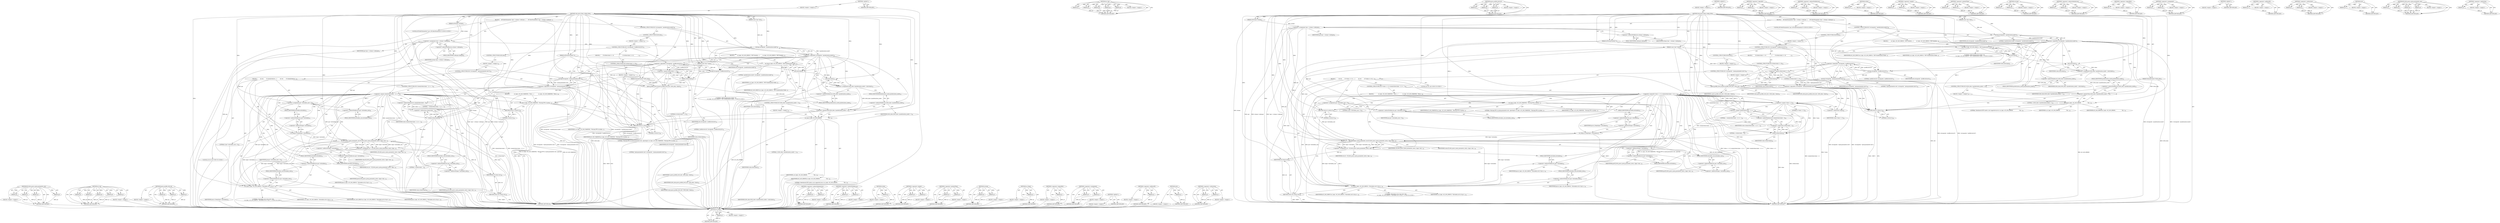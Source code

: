 digraph "&lt;operator&gt;.indirection" {
vulnerable_242 [label=<(METHOD,ff_h264_parse_sprop_parameter_sets)>];
vulnerable_243 [label=<(PARAM,p1)>];
vulnerable_244 [label=<(PARAM,p2)>];
vulnerable_245 [label=<(PARAM,p3)>];
vulnerable_246 [label=<(PARAM,p4)>];
vulnerable_247 [label=<(BLOCK,&lt;empty&gt;,&lt;empty&gt;)>];
vulnerable_248 [label=<(METHOD_RETURN,ANY)>];
vulnerable_192 [label=<(METHOD,av_log)>];
vulnerable_193 [label=<(PARAM,p1)>];
vulnerable_194 [label=<(PARAM,p2)>];
vulnerable_195 [label=<(PARAM,p3)>];
vulnerable_196 [label=<(PARAM,p4)>];
vulnerable_197 [label=<(PARAM,p5)>];
vulnerable_198 [label=<(BLOCK,&lt;empty&gt;,&lt;empty&gt;)>];
vulnerable_199 [label=<(METHOD_RETURN,ANY)>];
vulnerable_218 [label=<(METHOD,parse_profile_level_id)>];
vulnerable_219 [label=<(PARAM,p1)>];
vulnerable_220 [label=<(PARAM,p2)>];
vulnerable_221 [label=<(PARAM,p3)>];
vulnerable_222 [label=<(BLOCK,&lt;empty&gt;,&lt;empty&gt;)>];
vulnerable_223 [label=<(METHOD_RETURN,ANY)>];
vulnerable_6 [label=<(METHOD,&lt;global&gt;)<SUB>1</SUB>>];
vulnerable_7 [label=<(BLOCK,&lt;empty&gt;,&lt;empty&gt;)<SUB>1</SUB>>];
vulnerable_8 [label=<(METHOD,sdp_parse_fmtp_config_h264)<SUB>1</SUB>>];
vulnerable_9 [label=<(PARAM,AVFormatContext *s)<SUB>1</SUB>>];
vulnerable_10 [label=<(PARAM,AVStream *stream)<SUB>2</SUB>>];
vulnerable_11 [label=<(PARAM,PayloadContext *h264_data)<SUB>3</SUB>>];
vulnerable_12 [label=<(PARAM,const char *attr)<SUB>4</SUB>>];
vulnerable_13 [label=<(PARAM,const char *value)<SUB>4</SUB>>];
vulnerable_14 [label=<(BLOCK,{
    AVCodecParameters *par = stream-&gt;codecpar...,{
    AVCodecParameters *par = stream-&gt;codecpar...)<SUB>5</SUB>>];
vulnerable_15 [label="<(LOCAL,AVCodecParameters* par: AVCodecParameters*)<SUB>6</SUB>>"];
vulnerable_16 [label=<(&lt;operator&gt;.assignment,*par = stream-&gt;codecpar)<SUB>6</SUB>>];
vulnerable_17 [label=<(IDENTIFIER,par,*par = stream-&gt;codecpar)<SUB>6</SUB>>];
vulnerable_18 [label=<(&lt;operator&gt;.indirectFieldAccess,stream-&gt;codecpar)<SUB>6</SUB>>];
vulnerable_19 [label=<(IDENTIFIER,stream,*par = stream-&gt;codecpar)<SUB>6</SUB>>];
vulnerable_20 [label=<(FIELD_IDENTIFIER,codecpar,codecpar)<SUB>6</SUB>>];
vulnerable_21 [label=<(CONTROL_STRUCTURE,IF,if (!strcmp(attr, &quot;packetization-mode&quot;)))<SUB>8</SUB>>];
vulnerable_22 [label=<(&lt;operator&gt;.logicalNot,!strcmp(attr, &quot;packetization-mode&quot;))<SUB>8</SUB>>];
vulnerable_23 [label=<(strcmp,strcmp(attr, &quot;packetization-mode&quot;))<SUB>8</SUB>>];
vulnerable_24 [label=<(IDENTIFIER,attr,strcmp(attr, &quot;packetization-mode&quot;))<SUB>8</SUB>>];
vulnerable_25 [label=<(LITERAL,&quot;packetization-mode&quot;,strcmp(attr, &quot;packetization-mode&quot;))<SUB>8</SUB>>];
vulnerable_26 [label=<(BLOCK,{
        av_log(s, AV_LOG_DEBUG, &quot;RTP Packetiz...,{
        av_log(s, AV_LOG_DEBUG, &quot;RTP Packetiz...)<SUB>8</SUB>>];
vulnerable_27 [label=<(av_log,av_log(s, AV_LOG_DEBUG, &quot;RTP Packetization Mode...)<SUB>9</SUB>>];
vulnerable_28 [label=<(IDENTIFIER,s,av_log(s, AV_LOG_DEBUG, &quot;RTP Packetization Mode...)<SUB>9</SUB>>];
vulnerable_29 [label=<(IDENTIFIER,AV_LOG_DEBUG,av_log(s, AV_LOG_DEBUG, &quot;RTP Packetization Mode...)<SUB>9</SUB>>];
vulnerable_30 [label="<(LITERAL,&quot;RTP Packetization Mode: %d\n&quot;,av_log(s, AV_LOG_DEBUG, &quot;RTP Packetization Mode...)<SUB>9</SUB>>"];
vulnerable_31 [label=<(atoi,atoi(value))<SUB>9</SUB>>];
vulnerable_32 [label=<(IDENTIFIER,value,atoi(value))<SUB>9</SUB>>];
vulnerable_33 [label=<(&lt;operator&gt;.assignment,h264_data-&gt;packetization_mode = atoi(value))<SUB>10</SUB>>];
vulnerable_34 [label=<(&lt;operator&gt;.indirectFieldAccess,h264_data-&gt;packetization_mode)<SUB>10</SUB>>];
vulnerable_35 [label=<(IDENTIFIER,h264_data,h264_data-&gt;packetization_mode = atoi(value))<SUB>10</SUB>>];
vulnerable_36 [label=<(FIELD_IDENTIFIER,packetization_mode,packetization_mode)<SUB>10</SUB>>];
vulnerable_37 [label=<(atoi,atoi(value))<SUB>10</SUB>>];
vulnerable_38 [label=<(IDENTIFIER,value,atoi(value))<SUB>10</SUB>>];
vulnerable_39 [label=<(CONTROL_STRUCTURE,IF,if (h264_data-&gt;packetization_mode &gt; 1))<SUB>18</SUB>>];
vulnerable_40 [label=<(&lt;operator&gt;.greaterThan,h264_data-&gt;packetization_mode &gt; 1)<SUB>18</SUB>>];
vulnerable_41 [label=<(&lt;operator&gt;.indirectFieldAccess,h264_data-&gt;packetization_mode)<SUB>18</SUB>>];
vulnerable_42 [label=<(IDENTIFIER,h264_data,h264_data-&gt;packetization_mode &gt; 1)<SUB>18</SUB>>];
vulnerable_43 [label=<(FIELD_IDENTIFIER,packetization_mode,packetization_mode)<SUB>18</SUB>>];
vulnerable_44 [label=<(LITERAL,1,h264_data-&gt;packetization_mode &gt; 1)<SUB>18</SUB>>];
vulnerable_45 [label=<(BLOCK,&lt;empty&gt;,&lt;empty&gt;)<SUB>19</SUB>>];
vulnerable_46 [label=<(av_log,av_log(s, AV_LOG_ERROR,
                   &quot;Int...)<SUB>19</SUB>>];
vulnerable_47 [label=<(IDENTIFIER,s,av_log(s, AV_LOG_ERROR,
                   &quot;Int...)<SUB>19</SUB>>];
vulnerable_48 [label=<(IDENTIFIER,AV_LOG_ERROR,av_log(s, AV_LOG_ERROR,
                   &quot;Int...)<SUB>19</SUB>>];
vulnerable_49 [label=<(LITERAL,&quot;Interleaved RTP mode is not supported yet.\n&quot;,av_log(s, AV_LOG_ERROR,
                   &quot;Int...)<SUB>20</SUB>>];
vulnerable_50 [label=<(CONTROL_STRUCTURE,ELSE,else)<SUB>21</SUB>>];
vulnerable_51 [label=<(BLOCK,&lt;empty&gt;,&lt;empty&gt;)<SUB>21</SUB>>];
vulnerable_52 [label=<(CONTROL_STRUCTURE,IF,if (!strcmp(attr, &quot;profile-level-id&quot;)))<SUB>21</SUB>>];
vulnerable_53 [label=<(&lt;operator&gt;.logicalNot,!strcmp(attr, &quot;profile-level-id&quot;))<SUB>21</SUB>>];
vulnerable_54 [label=<(strcmp,strcmp(attr, &quot;profile-level-id&quot;))<SUB>21</SUB>>];
vulnerable_55 [label=<(IDENTIFIER,attr,strcmp(attr, &quot;profile-level-id&quot;))<SUB>21</SUB>>];
vulnerable_56 [label=<(LITERAL,&quot;profile-level-id&quot;,strcmp(attr, &quot;profile-level-id&quot;))<SUB>21</SUB>>];
vulnerable_57 [label=<(BLOCK,{
        if (strlen(value) == 6)
             ...,{
        if (strlen(value) == 6)
             ...)<SUB>21</SUB>>];
vulnerable_58 [label=<(CONTROL_STRUCTURE,IF,if (strlen(value) == 6))<SUB>22</SUB>>];
vulnerable_59 [label=<(&lt;operator&gt;.equals,strlen(value) == 6)<SUB>22</SUB>>];
vulnerable_60 [label=<(strlen,strlen(value))<SUB>22</SUB>>];
vulnerable_61 [label=<(IDENTIFIER,value,strlen(value))<SUB>22</SUB>>];
vulnerable_62 [label=<(LITERAL,6,strlen(value) == 6)<SUB>22</SUB>>];
vulnerable_63 [label=<(BLOCK,&lt;empty&gt;,&lt;empty&gt;)<SUB>23</SUB>>];
vulnerable_64 [label=<(parse_profile_level_id,parse_profile_level_id(s, h264_data, value))<SUB>23</SUB>>];
vulnerable_65 [label=<(IDENTIFIER,s,parse_profile_level_id(s, h264_data, value))<SUB>23</SUB>>];
vulnerable_66 [label=<(IDENTIFIER,h264_data,parse_profile_level_id(s, h264_data, value))<SUB>23</SUB>>];
vulnerable_67 [label=<(IDENTIFIER,value,parse_profile_level_id(s, h264_data, value))<SUB>23</SUB>>];
vulnerable_68 [label=<(CONTROL_STRUCTURE,ELSE,else)<SUB>24</SUB>>];
vulnerable_69 [label=<(BLOCK,&lt;empty&gt;,&lt;empty&gt;)<SUB>24</SUB>>];
vulnerable_70 [label=<(CONTROL_STRUCTURE,IF,if (!strcmp(attr, &quot;sprop-parameter-sets&quot;)))<SUB>24</SUB>>];
vulnerable_71 [label=<(&lt;operator&gt;.logicalNot,!strcmp(attr, &quot;sprop-parameter-sets&quot;))<SUB>24</SUB>>];
vulnerable_72 [label=<(strcmp,strcmp(attr, &quot;sprop-parameter-sets&quot;))<SUB>24</SUB>>];
vulnerable_73 [label=<(IDENTIFIER,attr,strcmp(attr, &quot;sprop-parameter-sets&quot;))<SUB>24</SUB>>];
vulnerable_74 [label=<(LITERAL,&quot;sprop-parameter-sets&quot;,strcmp(attr, &quot;sprop-parameter-sets&quot;))<SUB>24</SUB>>];
vulnerable_75 [label=<(BLOCK,{
         int ret;
        if (value[strlen(va...,{
         int ret;
        if (value[strlen(va...)<SUB>24</SUB>>];
vulnerable_76 [label="<(LOCAL,int ret: int)<SUB>25</SUB>>"];
vulnerable_77 [label=<(CONTROL_STRUCTURE,IF,if (value[strlen(value) - 1] == ','))<SUB>26</SUB>>];
vulnerable_78 [label=<(&lt;operator&gt;.equals,value[strlen(value) - 1] == ',')<SUB>26</SUB>>];
vulnerable_79 [label=<(&lt;operator&gt;.indirectIndexAccess,value[strlen(value) - 1])<SUB>26</SUB>>];
vulnerable_80 [label=<(IDENTIFIER,value,value[strlen(value) - 1] == ',')<SUB>26</SUB>>];
vulnerable_81 [label=<(&lt;operator&gt;.subtraction,strlen(value) - 1)<SUB>26</SUB>>];
vulnerable_82 [label=<(strlen,strlen(value))<SUB>26</SUB>>];
vulnerable_83 [label=<(IDENTIFIER,value,strlen(value))<SUB>26</SUB>>];
vulnerable_84 [label=<(LITERAL,1,strlen(value) - 1)<SUB>26</SUB>>];
vulnerable_85 [label=<(LITERAL,',',value[strlen(value) - 1] == ',')<SUB>26</SUB>>];
vulnerable_86 [label=<(BLOCK,{
             av_log(s, AV_LOG_WARNING, &quot;Missi...,{
             av_log(s, AV_LOG_WARNING, &quot;Missi...)<SUB>26</SUB>>];
vulnerable_87 [label=<(av_log,av_log(s, AV_LOG_WARNING, &quot;Missing PPS in sprop...)<SUB>27</SUB>>];
vulnerable_88 [label=<(IDENTIFIER,s,av_log(s, AV_LOG_WARNING, &quot;Missing PPS in sprop...)<SUB>27</SUB>>];
vulnerable_89 [label=<(IDENTIFIER,AV_LOG_WARNING,av_log(s, AV_LOG_WARNING, &quot;Missing PPS in sprop...)<SUB>27</SUB>>];
vulnerable_90 [label=<(LITERAL,&quot;Missing PPS in sprop-parameter-sets, ignoring\n&quot;,av_log(s, AV_LOG_WARNING, &quot;Missing PPS in sprop...)<SUB>27</SUB>>];
vulnerable_91 [label=<(RETURN,return 0;,return 0;)<SUB>28</SUB>>];
vulnerable_92 [label=<(LITERAL,0,return 0;)<SUB>28</SUB>>];
vulnerable_93 [label=<(&lt;operator&gt;.assignment,par-&gt;extradata_size = 0)<SUB>30</SUB>>];
vulnerable_94 [label=<(&lt;operator&gt;.indirectFieldAccess,par-&gt;extradata_size)<SUB>30</SUB>>];
vulnerable_95 [label=<(IDENTIFIER,par,par-&gt;extradata_size = 0)<SUB>30</SUB>>];
vulnerable_96 [label=<(FIELD_IDENTIFIER,extradata_size,extradata_size)<SUB>30</SUB>>];
vulnerable_97 [label=<(LITERAL,0,par-&gt;extradata_size = 0)<SUB>30</SUB>>];
vulnerable_98 [label=<(av_freep,av_freep(&amp;par-&gt;extradata))<SUB>31</SUB>>];
vulnerable_99 [label=<(&lt;operator&gt;.addressOf,&amp;par-&gt;extradata)<SUB>31</SUB>>];
vulnerable_100 [label=<(&lt;operator&gt;.indirectFieldAccess,par-&gt;extradata)<SUB>31</SUB>>];
vulnerable_101 [label=<(IDENTIFIER,par,av_freep(&amp;par-&gt;extradata))<SUB>31</SUB>>];
vulnerable_102 [label=<(FIELD_IDENTIFIER,extradata,extradata)<SUB>31</SUB>>];
vulnerable_103 [label=<(&lt;operator&gt;.assignment,ret = ff_h264_parse_sprop_parameter_sets(s, &amp;pa...)<SUB>32</SUB>>];
vulnerable_104 [label=<(IDENTIFIER,ret,ret = ff_h264_parse_sprop_parameter_sets(s, &amp;pa...)<SUB>32</SUB>>];
vulnerable_105 [label=<(ff_h264_parse_sprop_parameter_sets,ff_h264_parse_sprop_parameter_sets(s, &amp;par-&gt;ext...)<SUB>32</SUB>>];
vulnerable_106 [label=<(IDENTIFIER,s,ff_h264_parse_sprop_parameter_sets(s, &amp;par-&gt;ext...)<SUB>32</SUB>>];
vulnerable_107 [label=<(&lt;operator&gt;.addressOf,&amp;par-&gt;extradata)<SUB>32</SUB>>];
vulnerable_108 [label=<(&lt;operator&gt;.indirectFieldAccess,par-&gt;extradata)<SUB>32</SUB>>];
vulnerable_109 [label=<(IDENTIFIER,par,ff_h264_parse_sprop_parameter_sets(s, &amp;par-&gt;ext...)<SUB>32</SUB>>];
vulnerable_110 [label=<(FIELD_IDENTIFIER,extradata,extradata)<SUB>32</SUB>>];
vulnerable_111 [label=<(&lt;operator&gt;.addressOf,&amp;par-&gt;extradata_size)<SUB>33</SUB>>];
vulnerable_112 [label=<(&lt;operator&gt;.indirectFieldAccess,par-&gt;extradata_size)<SUB>33</SUB>>];
vulnerable_113 [label=<(IDENTIFIER,par,ff_h264_parse_sprop_parameter_sets(s, &amp;par-&gt;ext...)<SUB>33</SUB>>];
vulnerable_114 [label=<(FIELD_IDENTIFIER,extradata_size,extradata_size)<SUB>33</SUB>>];
vulnerable_115 [label=<(IDENTIFIER,value,ff_h264_parse_sprop_parameter_sets(s, &amp;par-&gt;ext...)<SUB>33</SUB>>];
vulnerable_116 [label=<(av_log,av_log(s, AV_LOG_DEBUG, &quot;Extradata set to %p (s...)<SUB>34</SUB>>];
vulnerable_117 [label=<(IDENTIFIER,s,av_log(s, AV_LOG_DEBUG, &quot;Extradata set to %p (s...)<SUB>34</SUB>>];
vulnerable_118 [label=<(IDENTIFIER,AV_LOG_DEBUG,av_log(s, AV_LOG_DEBUG, &quot;Extradata set to %p (s...)<SUB>34</SUB>>];
vulnerable_119 [label="<(LITERAL,&quot;Extradata set to %p (size: %d)\n&quot;,av_log(s, AV_LOG_DEBUG, &quot;Extradata set to %p (s...)<SUB>34</SUB>>"];
vulnerable_120 [label=<(&lt;operator&gt;.indirectFieldAccess,par-&gt;extradata)<SUB>35</SUB>>];
vulnerable_121 [label=<(IDENTIFIER,par,av_log(s, AV_LOG_DEBUG, &quot;Extradata set to %p (s...)<SUB>35</SUB>>];
vulnerable_122 [label=<(FIELD_IDENTIFIER,extradata,extradata)<SUB>35</SUB>>];
vulnerable_123 [label=<(&lt;operator&gt;.indirectFieldAccess,par-&gt;extradata_size)<SUB>35</SUB>>];
vulnerable_124 [label=<(IDENTIFIER,par,av_log(s, AV_LOG_DEBUG, &quot;Extradata set to %p (s...)<SUB>35</SUB>>];
vulnerable_125 [label=<(FIELD_IDENTIFIER,extradata_size,extradata_size)<SUB>35</SUB>>];
vulnerable_126 [label=<(RETURN,return ret;,return ret;)<SUB>36</SUB>>];
vulnerable_127 [label=<(IDENTIFIER,ret,return ret;)<SUB>36</SUB>>];
vulnerable_128 [label=<(RETURN,return 0;,return 0;)<SUB>38</SUB>>];
vulnerable_129 [label=<(LITERAL,0,return 0;)<SUB>38</SUB>>];
vulnerable_130 [label=<(METHOD_RETURN,int)<SUB>1</SUB>>];
vulnerable_132 [label=<(METHOD_RETURN,ANY)<SUB>1</SUB>>];
vulnerable_224 [label=<(METHOD,&lt;operator&gt;.indirectIndexAccess)>];
vulnerable_225 [label=<(PARAM,p1)>];
vulnerable_226 [label=<(PARAM,p2)>];
vulnerable_227 [label=<(BLOCK,&lt;empty&gt;,&lt;empty&gt;)>];
vulnerable_228 [label=<(METHOD_RETURN,ANY)>];
vulnerable_178 [label=<(METHOD,&lt;operator&gt;.indirectFieldAccess)>];
vulnerable_179 [label=<(PARAM,p1)>];
vulnerable_180 [label=<(PARAM,p2)>];
vulnerable_181 [label=<(BLOCK,&lt;empty&gt;,&lt;empty&gt;)>];
vulnerable_182 [label=<(METHOD_RETURN,ANY)>];
vulnerable_214 [label=<(METHOD,strlen)>];
vulnerable_215 [label=<(PARAM,p1)>];
vulnerable_216 [label=<(BLOCK,&lt;empty&gt;,&lt;empty&gt;)>];
vulnerable_217 [label=<(METHOD_RETURN,ANY)>];
vulnerable_209 [label=<(METHOD,&lt;operator&gt;.equals)>];
vulnerable_210 [label=<(PARAM,p1)>];
vulnerable_211 [label=<(PARAM,p2)>];
vulnerable_212 [label=<(BLOCK,&lt;empty&gt;,&lt;empty&gt;)>];
vulnerable_213 [label=<(METHOD_RETURN,ANY)>];
vulnerable_204 [label=<(METHOD,&lt;operator&gt;.greaterThan)>];
vulnerable_205 [label=<(PARAM,p1)>];
vulnerable_206 [label=<(PARAM,p2)>];
vulnerable_207 [label=<(BLOCK,&lt;empty&gt;,&lt;empty&gt;)>];
vulnerable_208 [label=<(METHOD_RETURN,ANY)>];
vulnerable_187 [label=<(METHOD,strcmp)>];
vulnerable_188 [label=<(PARAM,p1)>];
vulnerable_189 [label=<(PARAM,p2)>];
vulnerable_190 [label=<(BLOCK,&lt;empty&gt;,&lt;empty&gt;)>];
vulnerable_191 [label=<(METHOD_RETURN,ANY)>];
vulnerable_234 [label=<(METHOD,av_freep)>];
vulnerable_235 [label=<(PARAM,p1)>];
vulnerable_236 [label=<(BLOCK,&lt;empty&gt;,&lt;empty&gt;)>];
vulnerable_237 [label=<(METHOD_RETURN,ANY)>];
vulnerable_183 [label=<(METHOD,&lt;operator&gt;.logicalNot)>];
vulnerable_184 [label=<(PARAM,p1)>];
vulnerable_185 [label=<(BLOCK,&lt;empty&gt;,&lt;empty&gt;)>];
vulnerable_186 [label=<(METHOD_RETURN,ANY)>];
vulnerable_173 [label=<(METHOD,&lt;operator&gt;.assignment)>];
vulnerable_174 [label=<(PARAM,p1)>];
vulnerable_175 [label=<(PARAM,p2)>];
vulnerable_176 [label=<(BLOCK,&lt;empty&gt;,&lt;empty&gt;)>];
vulnerable_177 [label=<(METHOD_RETURN,ANY)>];
vulnerable_167 [label=<(METHOD,&lt;global&gt;)<SUB>1</SUB>>];
vulnerable_168 [label=<(BLOCK,&lt;empty&gt;,&lt;empty&gt;)>];
vulnerable_169 [label=<(METHOD_RETURN,ANY)>];
vulnerable_238 [label=<(METHOD,&lt;operator&gt;.addressOf)>];
vulnerable_239 [label=<(PARAM,p1)>];
vulnerable_240 [label=<(BLOCK,&lt;empty&gt;,&lt;empty&gt;)>];
vulnerable_241 [label=<(METHOD_RETURN,ANY)>];
vulnerable_200 [label=<(METHOD,atoi)>];
vulnerable_201 [label=<(PARAM,p1)>];
vulnerable_202 [label=<(BLOCK,&lt;empty&gt;,&lt;empty&gt;)>];
vulnerable_203 [label=<(METHOD_RETURN,ANY)>];
vulnerable_229 [label=<(METHOD,&lt;operator&gt;.subtraction)>];
vulnerable_230 [label=<(PARAM,p1)>];
vulnerable_231 [label=<(PARAM,p2)>];
vulnerable_232 [label=<(BLOCK,&lt;empty&gt;,&lt;empty&gt;)>];
vulnerable_233 [label=<(METHOD_RETURN,ANY)>];
fixed_248 [label=<(METHOD,av_freep)>];
fixed_249 [label=<(PARAM,p1)>];
fixed_250 [label=<(BLOCK,&lt;empty&gt;,&lt;empty&gt;)>];
fixed_251 [label=<(METHOD_RETURN,ANY)>];
fixed_197 [label=<(METHOD,av_log)>];
fixed_198 [label=<(PARAM,p1)>];
fixed_199 [label=<(PARAM,p2)>];
fixed_200 [label=<(PARAM,p3)>];
fixed_201 [label=<(PARAM,p4)>];
fixed_202 [label=<(PARAM,p5)>];
fixed_203 [label=<(BLOCK,&lt;empty&gt;,&lt;empty&gt;)>];
fixed_204 [label=<(METHOD_RETURN,ANY)>];
fixed_223 [label=<(METHOD,parse_profile_level_id)>];
fixed_224 [label=<(PARAM,p1)>];
fixed_225 [label=<(PARAM,p2)>];
fixed_226 [label=<(PARAM,p3)>];
fixed_227 [label=<(BLOCK,&lt;empty&gt;,&lt;empty&gt;)>];
fixed_228 [label=<(METHOD_RETURN,ANY)>];
fixed_6 [label=<(METHOD,&lt;global&gt;)<SUB>1</SUB>>];
fixed_7 [label=<(BLOCK,&lt;empty&gt;,&lt;empty&gt;)<SUB>1</SUB>>];
fixed_8 [label=<(METHOD,sdp_parse_fmtp_config_h264)<SUB>1</SUB>>];
fixed_9 [label=<(PARAM,AVFormatContext *s)<SUB>1</SUB>>];
fixed_10 [label=<(PARAM,AVStream *stream)<SUB>2</SUB>>];
fixed_11 [label=<(PARAM,PayloadContext *h264_data)<SUB>3</SUB>>];
fixed_12 [label=<(PARAM,const char *attr)<SUB>4</SUB>>];
fixed_13 [label=<(PARAM,const char *value)<SUB>4</SUB>>];
fixed_14 [label=<(BLOCK,{
    AVCodecParameters *par = stream-&gt;codecpar...,{
    AVCodecParameters *par = stream-&gt;codecpar...)<SUB>5</SUB>>];
fixed_15 [label="<(LOCAL,AVCodecParameters* par: AVCodecParameters*)<SUB>6</SUB>>"];
fixed_16 [label=<(&lt;operator&gt;.assignment,*par = stream-&gt;codecpar)<SUB>6</SUB>>];
fixed_17 [label=<(IDENTIFIER,par,*par = stream-&gt;codecpar)<SUB>6</SUB>>];
fixed_18 [label=<(&lt;operator&gt;.indirectFieldAccess,stream-&gt;codecpar)<SUB>6</SUB>>];
fixed_19 [label=<(IDENTIFIER,stream,*par = stream-&gt;codecpar)<SUB>6</SUB>>];
fixed_20 [label=<(FIELD_IDENTIFIER,codecpar,codecpar)<SUB>6</SUB>>];
fixed_21 [label=<(CONTROL_STRUCTURE,IF,if (!strcmp(attr, &quot;packetization-mode&quot;)))<SUB>8</SUB>>];
fixed_22 [label=<(&lt;operator&gt;.logicalNot,!strcmp(attr, &quot;packetization-mode&quot;))<SUB>8</SUB>>];
fixed_23 [label=<(strcmp,strcmp(attr, &quot;packetization-mode&quot;))<SUB>8</SUB>>];
fixed_24 [label=<(IDENTIFIER,attr,strcmp(attr, &quot;packetization-mode&quot;))<SUB>8</SUB>>];
fixed_25 [label=<(LITERAL,&quot;packetization-mode&quot;,strcmp(attr, &quot;packetization-mode&quot;))<SUB>8</SUB>>];
fixed_26 [label=<(BLOCK,{
        av_log(s, AV_LOG_DEBUG, &quot;RTP Packetiz...,{
        av_log(s, AV_LOG_DEBUG, &quot;RTP Packetiz...)<SUB>8</SUB>>];
fixed_27 [label=<(av_log,av_log(s, AV_LOG_DEBUG, &quot;RTP Packetization Mode...)<SUB>9</SUB>>];
fixed_28 [label=<(IDENTIFIER,s,av_log(s, AV_LOG_DEBUG, &quot;RTP Packetization Mode...)<SUB>9</SUB>>];
fixed_29 [label=<(IDENTIFIER,AV_LOG_DEBUG,av_log(s, AV_LOG_DEBUG, &quot;RTP Packetization Mode...)<SUB>9</SUB>>];
fixed_30 [label="<(LITERAL,&quot;RTP Packetization Mode: %d\n&quot;,av_log(s, AV_LOG_DEBUG, &quot;RTP Packetization Mode...)<SUB>9</SUB>>"];
fixed_31 [label=<(atoi,atoi(value))<SUB>9</SUB>>];
fixed_32 [label=<(IDENTIFIER,value,atoi(value))<SUB>9</SUB>>];
fixed_33 [label=<(&lt;operator&gt;.assignment,h264_data-&gt;packetization_mode = atoi(value))<SUB>10</SUB>>];
fixed_34 [label=<(&lt;operator&gt;.indirectFieldAccess,h264_data-&gt;packetization_mode)<SUB>10</SUB>>];
fixed_35 [label=<(IDENTIFIER,h264_data,h264_data-&gt;packetization_mode = atoi(value))<SUB>10</SUB>>];
fixed_36 [label=<(FIELD_IDENTIFIER,packetization_mode,packetization_mode)<SUB>10</SUB>>];
fixed_37 [label=<(atoi,atoi(value))<SUB>10</SUB>>];
fixed_38 [label=<(IDENTIFIER,value,atoi(value))<SUB>10</SUB>>];
fixed_39 [label=<(CONTROL_STRUCTURE,IF,if (h264_data-&gt;packetization_mode &gt; 1))<SUB>18</SUB>>];
fixed_40 [label=<(&lt;operator&gt;.greaterThan,h264_data-&gt;packetization_mode &gt; 1)<SUB>18</SUB>>];
fixed_41 [label=<(&lt;operator&gt;.indirectFieldAccess,h264_data-&gt;packetization_mode)<SUB>18</SUB>>];
fixed_42 [label=<(IDENTIFIER,h264_data,h264_data-&gt;packetization_mode &gt; 1)<SUB>18</SUB>>];
fixed_43 [label=<(FIELD_IDENTIFIER,packetization_mode,packetization_mode)<SUB>18</SUB>>];
fixed_44 [label=<(LITERAL,1,h264_data-&gt;packetization_mode &gt; 1)<SUB>18</SUB>>];
fixed_45 [label=<(BLOCK,&lt;empty&gt;,&lt;empty&gt;)<SUB>19</SUB>>];
fixed_46 [label=<(av_log,av_log(s, AV_LOG_ERROR,
                   &quot;Int...)<SUB>19</SUB>>];
fixed_47 [label=<(IDENTIFIER,s,av_log(s, AV_LOG_ERROR,
                   &quot;Int...)<SUB>19</SUB>>];
fixed_48 [label=<(IDENTIFIER,AV_LOG_ERROR,av_log(s, AV_LOG_ERROR,
                   &quot;Int...)<SUB>19</SUB>>];
fixed_49 [label=<(LITERAL,&quot;Interleaved RTP mode is not supported yet.\n&quot;,av_log(s, AV_LOG_ERROR,
                   &quot;Int...)<SUB>20</SUB>>];
fixed_50 [label=<(CONTROL_STRUCTURE,ELSE,else)<SUB>21</SUB>>];
fixed_51 [label=<(BLOCK,&lt;empty&gt;,&lt;empty&gt;)<SUB>21</SUB>>];
fixed_52 [label=<(CONTROL_STRUCTURE,IF,if (!strcmp(attr, &quot;profile-level-id&quot;)))<SUB>21</SUB>>];
fixed_53 [label=<(&lt;operator&gt;.logicalNot,!strcmp(attr, &quot;profile-level-id&quot;))<SUB>21</SUB>>];
fixed_54 [label=<(strcmp,strcmp(attr, &quot;profile-level-id&quot;))<SUB>21</SUB>>];
fixed_55 [label=<(IDENTIFIER,attr,strcmp(attr, &quot;profile-level-id&quot;))<SUB>21</SUB>>];
fixed_56 [label=<(LITERAL,&quot;profile-level-id&quot;,strcmp(attr, &quot;profile-level-id&quot;))<SUB>21</SUB>>];
fixed_57 [label=<(BLOCK,{
        if (strlen(value) == 6)
             ...,{
        if (strlen(value) == 6)
             ...)<SUB>21</SUB>>];
fixed_58 [label=<(CONTROL_STRUCTURE,IF,if (strlen(value) == 6))<SUB>22</SUB>>];
fixed_59 [label=<(&lt;operator&gt;.equals,strlen(value) == 6)<SUB>22</SUB>>];
fixed_60 [label=<(strlen,strlen(value))<SUB>22</SUB>>];
fixed_61 [label=<(IDENTIFIER,value,strlen(value))<SUB>22</SUB>>];
fixed_62 [label=<(LITERAL,6,strlen(value) == 6)<SUB>22</SUB>>];
fixed_63 [label=<(BLOCK,&lt;empty&gt;,&lt;empty&gt;)<SUB>23</SUB>>];
fixed_64 [label=<(parse_profile_level_id,parse_profile_level_id(s, h264_data, value))<SUB>23</SUB>>];
fixed_65 [label=<(IDENTIFIER,s,parse_profile_level_id(s, h264_data, value))<SUB>23</SUB>>];
fixed_66 [label=<(IDENTIFIER,h264_data,parse_profile_level_id(s, h264_data, value))<SUB>23</SUB>>];
fixed_67 [label=<(IDENTIFIER,value,parse_profile_level_id(s, h264_data, value))<SUB>23</SUB>>];
fixed_68 [label=<(CONTROL_STRUCTURE,ELSE,else)<SUB>24</SUB>>];
fixed_69 [label=<(BLOCK,&lt;empty&gt;,&lt;empty&gt;)<SUB>24</SUB>>];
fixed_70 [label=<(CONTROL_STRUCTURE,IF,if (!strcmp(attr, &quot;sprop-parameter-sets&quot;)))<SUB>24</SUB>>];
fixed_71 [label=<(&lt;operator&gt;.logicalNot,!strcmp(attr, &quot;sprop-parameter-sets&quot;))<SUB>24</SUB>>];
fixed_72 [label=<(strcmp,strcmp(attr, &quot;sprop-parameter-sets&quot;))<SUB>24</SUB>>];
fixed_73 [label=<(IDENTIFIER,attr,strcmp(attr, &quot;sprop-parameter-sets&quot;))<SUB>24</SUB>>];
fixed_74 [label=<(LITERAL,&quot;sprop-parameter-sets&quot;,strcmp(attr, &quot;sprop-parameter-sets&quot;))<SUB>24</SUB>>];
fixed_75 [label=<(BLOCK,{
         int ret;
        if (*value == 0 || ...,{
         int ret;
        if (*value == 0 || ...)<SUB>24</SUB>>];
fixed_76 [label="<(LOCAL,int ret: int)<SUB>25</SUB>>"];
fixed_77 [label=<(CONTROL_STRUCTURE,IF,if (*value == 0 || value[strlen(value) - 1] == ','))<SUB>26</SUB>>];
fixed_78 [label=<(&lt;operator&gt;.logicalOr,*value == 0 || value[strlen(value) - 1] == ',')<SUB>26</SUB>>];
fixed_79 [label=<(&lt;operator&gt;.equals,*value == 0)<SUB>26</SUB>>];
fixed_80 [label=<(&lt;operator&gt;.indirection,*value)<SUB>26</SUB>>];
fixed_81 [label=<(IDENTIFIER,value,*value == 0)<SUB>26</SUB>>];
fixed_82 [label=<(LITERAL,0,*value == 0)<SUB>26</SUB>>];
fixed_83 [label=<(&lt;operator&gt;.equals,value[strlen(value) - 1] == ',')<SUB>26</SUB>>];
fixed_84 [label=<(&lt;operator&gt;.indirectIndexAccess,value[strlen(value) - 1])<SUB>26</SUB>>];
fixed_85 [label=<(IDENTIFIER,value,value[strlen(value) - 1] == ',')<SUB>26</SUB>>];
fixed_86 [label=<(&lt;operator&gt;.subtraction,strlen(value) - 1)<SUB>26</SUB>>];
fixed_87 [label=<(strlen,strlen(value))<SUB>26</SUB>>];
fixed_88 [label=<(IDENTIFIER,value,strlen(value))<SUB>26</SUB>>];
fixed_89 [label=<(LITERAL,1,strlen(value) - 1)<SUB>26</SUB>>];
fixed_90 [label=<(LITERAL,',',value[strlen(value) - 1] == ',')<SUB>26</SUB>>];
fixed_91 [label=<(BLOCK,{
             av_log(s, AV_LOG_WARNING, &quot;Missi...,{
             av_log(s, AV_LOG_WARNING, &quot;Missi...)<SUB>26</SUB>>];
fixed_92 [label=<(av_log,av_log(s, AV_LOG_WARNING, &quot;Missing PPS in sprop...)<SUB>27</SUB>>];
fixed_93 [label=<(IDENTIFIER,s,av_log(s, AV_LOG_WARNING, &quot;Missing PPS in sprop...)<SUB>27</SUB>>];
fixed_94 [label=<(IDENTIFIER,AV_LOG_WARNING,av_log(s, AV_LOG_WARNING, &quot;Missing PPS in sprop...)<SUB>27</SUB>>];
fixed_95 [label=<(LITERAL,&quot;Missing PPS in sprop-parameter-sets, ignoring\n&quot;,av_log(s, AV_LOG_WARNING, &quot;Missing PPS in sprop...)<SUB>27</SUB>>];
fixed_96 [label=<(RETURN,return 0;,return 0;)<SUB>28</SUB>>];
fixed_97 [label=<(LITERAL,0,return 0;)<SUB>28</SUB>>];
fixed_98 [label=<(&lt;operator&gt;.assignment,par-&gt;extradata_size = 0)<SUB>30</SUB>>];
fixed_99 [label=<(&lt;operator&gt;.indirectFieldAccess,par-&gt;extradata_size)<SUB>30</SUB>>];
fixed_100 [label=<(IDENTIFIER,par,par-&gt;extradata_size = 0)<SUB>30</SUB>>];
fixed_101 [label=<(FIELD_IDENTIFIER,extradata_size,extradata_size)<SUB>30</SUB>>];
fixed_102 [label=<(LITERAL,0,par-&gt;extradata_size = 0)<SUB>30</SUB>>];
fixed_103 [label=<(av_freep,av_freep(&amp;par-&gt;extradata))<SUB>31</SUB>>];
fixed_104 [label=<(&lt;operator&gt;.addressOf,&amp;par-&gt;extradata)<SUB>31</SUB>>];
fixed_105 [label=<(&lt;operator&gt;.indirectFieldAccess,par-&gt;extradata)<SUB>31</SUB>>];
fixed_106 [label=<(IDENTIFIER,par,av_freep(&amp;par-&gt;extradata))<SUB>31</SUB>>];
fixed_107 [label=<(FIELD_IDENTIFIER,extradata,extradata)<SUB>31</SUB>>];
fixed_108 [label=<(&lt;operator&gt;.assignment,ret = ff_h264_parse_sprop_parameter_sets(s, &amp;pa...)<SUB>32</SUB>>];
fixed_109 [label=<(IDENTIFIER,ret,ret = ff_h264_parse_sprop_parameter_sets(s, &amp;pa...)<SUB>32</SUB>>];
fixed_110 [label=<(ff_h264_parse_sprop_parameter_sets,ff_h264_parse_sprop_parameter_sets(s, &amp;par-&gt;ext...)<SUB>32</SUB>>];
fixed_111 [label=<(IDENTIFIER,s,ff_h264_parse_sprop_parameter_sets(s, &amp;par-&gt;ext...)<SUB>32</SUB>>];
fixed_112 [label=<(&lt;operator&gt;.addressOf,&amp;par-&gt;extradata)<SUB>32</SUB>>];
fixed_113 [label=<(&lt;operator&gt;.indirectFieldAccess,par-&gt;extradata)<SUB>32</SUB>>];
fixed_114 [label=<(IDENTIFIER,par,ff_h264_parse_sprop_parameter_sets(s, &amp;par-&gt;ext...)<SUB>32</SUB>>];
fixed_115 [label=<(FIELD_IDENTIFIER,extradata,extradata)<SUB>32</SUB>>];
fixed_116 [label=<(&lt;operator&gt;.addressOf,&amp;par-&gt;extradata_size)<SUB>33</SUB>>];
fixed_117 [label=<(&lt;operator&gt;.indirectFieldAccess,par-&gt;extradata_size)<SUB>33</SUB>>];
fixed_118 [label=<(IDENTIFIER,par,ff_h264_parse_sprop_parameter_sets(s, &amp;par-&gt;ext...)<SUB>33</SUB>>];
fixed_119 [label=<(FIELD_IDENTIFIER,extradata_size,extradata_size)<SUB>33</SUB>>];
fixed_120 [label=<(IDENTIFIER,value,ff_h264_parse_sprop_parameter_sets(s, &amp;par-&gt;ext...)<SUB>33</SUB>>];
fixed_121 [label=<(av_log,av_log(s, AV_LOG_DEBUG, &quot;Extradata set to %p (s...)<SUB>34</SUB>>];
fixed_122 [label=<(IDENTIFIER,s,av_log(s, AV_LOG_DEBUG, &quot;Extradata set to %p (s...)<SUB>34</SUB>>];
fixed_123 [label=<(IDENTIFIER,AV_LOG_DEBUG,av_log(s, AV_LOG_DEBUG, &quot;Extradata set to %p (s...)<SUB>34</SUB>>];
fixed_124 [label="<(LITERAL,&quot;Extradata set to %p (size: %d)\n&quot;,av_log(s, AV_LOG_DEBUG, &quot;Extradata set to %p (s...)<SUB>34</SUB>>"];
fixed_125 [label=<(&lt;operator&gt;.indirectFieldAccess,par-&gt;extradata)<SUB>35</SUB>>];
fixed_126 [label=<(IDENTIFIER,par,av_log(s, AV_LOG_DEBUG, &quot;Extradata set to %p (s...)<SUB>35</SUB>>];
fixed_127 [label=<(FIELD_IDENTIFIER,extradata,extradata)<SUB>35</SUB>>];
fixed_128 [label=<(&lt;operator&gt;.indirectFieldAccess,par-&gt;extradata_size)<SUB>35</SUB>>];
fixed_129 [label=<(IDENTIFIER,par,av_log(s, AV_LOG_DEBUG, &quot;Extradata set to %p (s...)<SUB>35</SUB>>];
fixed_130 [label=<(FIELD_IDENTIFIER,extradata_size,extradata_size)<SUB>35</SUB>>];
fixed_131 [label=<(RETURN,return ret;,return ret;)<SUB>36</SUB>>];
fixed_132 [label=<(IDENTIFIER,ret,return ret;)<SUB>36</SUB>>];
fixed_133 [label=<(RETURN,return 0;,return 0;)<SUB>38</SUB>>];
fixed_134 [label=<(LITERAL,0,return 0;)<SUB>38</SUB>>];
fixed_135 [label=<(METHOD_RETURN,int)<SUB>1</SUB>>];
fixed_137 [label=<(METHOD_RETURN,ANY)<SUB>1</SUB>>];
fixed_229 [label=<(METHOD,&lt;operator&gt;.logicalOr)>];
fixed_230 [label=<(PARAM,p1)>];
fixed_231 [label=<(PARAM,p2)>];
fixed_232 [label=<(BLOCK,&lt;empty&gt;,&lt;empty&gt;)>];
fixed_233 [label=<(METHOD_RETURN,ANY)>];
fixed_183 [label=<(METHOD,&lt;operator&gt;.indirectFieldAccess)>];
fixed_184 [label=<(PARAM,p1)>];
fixed_185 [label=<(PARAM,p2)>];
fixed_186 [label=<(BLOCK,&lt;empty&gt;,&lt;empty&gt;)>];
fixed_187 [label=<(METHOD_RETURN,ANY)>];
fixed_219 [label=<(METHOD,strlen)>];
fixed_220 [label=<(PARAM,p1)>];
fixed_221 [label=<(BLOCK,&lt;empty&gt;,&lt;empty&gt;)>];
fixed_222 [label=<(METHOD_RETURN,ANY)>];
fixed_214 [label=<(METHOD,&lt;operator&gt;.equals)>];
fixed_215 [label=<(PARAM,p1)>];
fixed_216 [label=<(PARAM,p2)>];
fixed_217 [label=<(BLOCK,&lt;empty&gt;,&lt;empty&gt;)>];
fixed_218 [label=<(METHOD_RETURN,ANY)>];
fixed_209 [label=<(METHOD,&lt;operator&gt;.greaterThan)>];
fixed_210 [label=<(PARAM,p1)>];
fixed_211 [label=<(PARAM,p2)>];
fixed_212 [label=<(BLOCK,&lt;empty&gt;,&lt;empty&gt;)>];
fixed_213 [label=<(METHOD_RETURN,ANY)>];
fixed_192 [label=<(METHOD,strcmp)>];
fixed_193 [label=<(PARAM,p1)>];
fixed_194 [label=<(PARAM,p2)>];
fixed_195 [label=<(BLOCK,&lt;empty&gt;,&lt;empty&gt;)>];
fixed_196 [label=<(METHOD_RETURN,ANY)>];
fixed_238 [label=<(METHOD,&lt;operator&gt;.indirectIndexAccess)>];
fixed_239 [label=<(PARAM,p1)>];
fixed_240 [label=<(PARAM,p2)>];
fixed_241 [label=<(BLOCK,&lt;empty&gt;,&lt;empty&gt;)>];
fixed_242 [label=<(METHOD_RETURN,ANY)>];
fixed_188 [label=<(METHOD,&lt;operator&gt;.logicalNot)>];
fixed_189 [label=<(PARAM,p1)>];
fixed_190 [label=<(BLOCK,&lt;empty&gt;,&lt;empty&gt;)>];
fixed_191 [label=<(METHOD_RETURN,ANY)>];
fixed_178 [label=<(METHOD,&lt;operator&gt;.assignment)>];
fixed_179 [label=<(PARAM,p1)>];
fixed_180 [label=<(PARAM,p2)>];
fixed_181 [label=<(BLOCK,&lt;empty&gt;,&lt;empty&gt;)>];
fixed_182 [label=<(METHOD_RETURN,ANY)>];
fixed_172 [label=<(METHOD,&lt;global&gt;)<SUB>1</SUB>>];
fixed_173 [label=<(BLOCK,&lt;empty&gt;,&lt;empty&gt;)>];
fixed_174 [label=<(METHOD_RETURN,ANY)>];
fixed_252 [label=<(METHOD,&lt;operator&gt;.addressOf)>];
fixed_253 [label=<(PARAM,p1)>];
fixed_254 [label=<(BLOCK,&lt;empty&gt;,&lt;empty&gt;)>];
fixed_255 [label=<(METHOD_RETURN,ANY)>];
fixed_243 [label=<(METHOD,&lt;operator&gt;.subtraction)>];
fixed_244 [label=<(PARAM,p1)>];
fixed_245 [label=<(PARAM,p2)>];
fixed_246 [label=<(BLOCK,&lt;empty&gt;,&lt;empty&gt;)>];
fixed_247 [label=<(METHOD_RETURN,ANY)>];
fixed_205 [label=<(METHOD,atoi)>];
fixed_206 [label=<(PARAM,p1)>];
fixed_207 [label=<(BLOCK,&lt;empty&gt;,&lt;empty&gt;)>];
fixed_208 [label=<(METHOD_RETURN,ANY)>];
fixed_256 [label=<(METHOD,ff_h264_parse_sprop_parameter_sets)>];
fixed_257 [label=<(PARAM,p1)>];
fixed_258 [label=<(PARAM,p2)>];
fixed_259 [label=<(PARAM,p3)>];
fixed_260 [label=<(PARAM,p4)>];
fixed_261 [label=<(BLOCK,&lt;empty&gt;,&lt;empty&gt;)>];
fixed_262 [label=<(METHOD_RETURN,ANY)>];
fixed_234 [label=<(METHOD,&lt;operator&gt;.indirection)>];
fixed_235 [label=<(PARAM,p1)>];
fixed_236 [label=<(BLOCK,&lt;empty&gt;,&lt;empty&gt;)>];
fixed_237 [label=<(METHOD_RETURN,ANY)>];
vulnerable_242 -> vulnerable_243  [key=0, label="AST: "];
vulnerable_242 -> vulnerable_243  [key=1, label="DDG: "];
vulnerable_242 -> vulnerable_247  [key=0, label="AST: "];
vulnerable_242 -> vulnerable_244  [key=0, label="AST: "];
vulnerable_242 -> vulnerable_244  [key=1, label="DDG: "];
vulnerable_242 -> vulnerable_248  [key=0, label="AST: "];
vulnerable_242 -> vulnerable_248  [key=1, label="CFG: "];
vulnerable_242 -> vulnerable_245  [key=0, label="AST: "];
vulnerable_242 -> vulnerable_245  [key=1, label="DDG: "];
vulnerable_242 -> vulnerable_246  [key=0, label="AST: "];
vulnerable_242 -> vulnerable_246  [key=1, label="DDG: "];
vulnerable_243 -> vulnerable_248  [key=0, label="DDG: p1"];
vulnerable_244 -> vulnerable_248  [key=0, label="DDG: p2"];
vulnerable_245 -> vulnerable_248  [key=0, label="DDG: p3"];
vulnerable_246 -> vulnerable_248  [key=0, label="DDG: p4"];
vulnerable_247 -> fixed_248  [key=0];
vulnerable_248 -> fixed_248  [key=0];
vulnerable_192 -> vulnerable_193  [key=0, label="AST: "];
vulnerable_192 -> vulnerable_193  [key=1, label="DDG: "];
vulnerable_192 -> vulnerable_198  [key=0, label="AST: "];
vulnerable_192 -> vulnerable_194  [key=0, label="AST: "];
vulnerable_192 -> vulnerable_194  [key=1, label="DDG: "];
vulnerable_192 -> vulnerable_199  [key=0, label="AST: "];
vulnerable_192 -> vulnerable_199  [key=1, label="CFG: "];
vulnerable_192 -> vulnerable_195  [key=0, label="AST: "];
vulnerable_192 -> vulnerable_195  [key=1, label="DDG: "];
vulnerable_192 -> vulnerable_196  [key=0, label="AST: "];
vulnerable_192 -> vulnerable_196  [key=1, label="DDG: "];
vulnerable_192 -> vulnerable_197  [key=0, label="AST: "];
vulnerable_192 -> vulnerable_197  [key=1, label="DDG: "];
vulnerable_193 -> vulnerable_199  [key=0, label="DDG: p1"];
vulnerable_194 -> vulnerable_199  [key=0, label="DDG: p2"];
vulnerable_195 -> vulnerable_199  [key=0, label="DDG: p3"];
vulnerable_196 -> vulnerable_199  [key=0, label="DDG: p4"];
vulnerable_197 -> vulnerable_199  [key=0, label="DDG: p5"];
vulnerable_198 -> fixed_248  [key=0];
vulnerable_199 -> fixed_248  [key=0];
vulnerable_218 -> vulnerable_219  [key=0, label="AST: "];
vulnerable_218 -> vulnerable_219  [key=1, label="DDG: "];
vulnerable_218 -> vulnerable_222  [key=0, label="AST: "];
vulnerable_218 -> vulnerable_220  [key=0, label="AST: "];
vulnerable_218 -> vulnerable_220  [key=1, label="DDG: "];
vulnerable_218 -> vulnerable_223  [key=0, label="AST: "];
vulnerable_218 -> vulnerable_223  [key=1, label="CFG: "];
vulnerable_218 -> vulnerable_221  [key=0, label="AST: "];
vulnerable_218 -> vulnerable_221  [key=1, label="DDG: "];
vulnerable_219 -> vulnerable_223  [key=0, label="DDG: p1"];
vulnerable_220 -> vulnerable_223  [key=0, label="DDG: p2"];
vulnerable_221 -> vulnerable_223  [key=0, label="DDG: p3"];
vulnerable_222 -> fixed_248  [key=0];
vulnerable_223 -> fixed_248  [key=0];
vulnerable_6 -> vulnerable_7  [key=0, label="AST: "];
vulnerable_6 -> vulnerable_132  [key=0, label="AST: "];
vulnerable_6 -> vulnerable_132  [key=1, label="CFG: "];
vulnerable_7 -> vulnerable_8  [key=0, label="AST: "];
vulnerable_8 -> vulnerable_9  [key=0, label="AST: "];
vulnerable_8 -> vulnerable_9  [key=1, label="DDG: "];
vulnerable_8 -> vulnerable_10  [key=0, label="AST: "];
vulnerable_8 -> vulnerable_10  [key=1, label="DDG: "];
vulnerable_8 -> vulnerable_11  [key=0, label="AST: "];
vulnerable_8 -> vulnerable_11  [key=1, label="DDG: "];
vulnerable_8 -> vulnerable_12  [key=0, label="AST: "];
vulnerable_8 -> vulnerable_12  [key=1, label="DDG: "];
vulnerable_8 -> vulnerable_13  [key=0, label="AST: "];
vulnerable_8 -> vulnerable_13  [key=1, label="DDG: "];
vulnerable_8 -> vulnerable_14  [key=0, label="AST: "];
vulnerable_8 -> vulnerable_130  [key=0, label="AST: "];
vulnerable_8 -> vulnerable_20  [key=0, label="CFG: "];
vulnerable_8 -> vulnerable_128  [key=0, label="DDG: "];
vulnerable_8 -> vulnerable_129  [key=0, label="DDG: "];
vulnerable_8 -> vulnerable_23  [key=0, label="DDG: "];
vulnerable_8 -> vulnerable_27  [key=0, label="DDG: "];
vulnerable_8 -> vulnerable_31  [key=0, label="DDG: "];
vulnerable_8 -> vulnerable_37  [key=0, label="DDG: "];
vulnerable_8 -> vulnerable_40  [key=0, label="DDG: "];
vulnerable_8 -> vulnerable_46  [key=0, label="DDG: "];
vulnerable_8 -> vulnerable_54  [key=0, label="DDG: "];
vulnerable_8 -> vulnerable_59  [key=0, label="DDG: "];
vulnerable_8 -> vulnerable_60  [key=0, label="DDG: "];
vulnerable_8 -> vulnerable_64  [key=0, label="DDG: "];
vulnerable_8 -> vulnerable_93  [key=0, label="DDG: "];
vulnerable_8 -> vulnerable_72  [key=0, label="DDG: "];
vulnerable_8 -> vulnerable_116  [key=0, label="DDG: "];
vulnerable_8 -> vulnerable_127  [key=0, label="DDG: "];
vulnerable_8 -> vulnerable_78  [key=0, label="DDG: "];
vulnerable_8 -> vulnerable_91  [key=0, label="DDG: "];
vulnerable_8 -> vulnerable_105  [key=0, label="DDG: "];
vulnerable_8 -> vulnerable_87  [key=0, label="DDG: "];
vulnerable_8 -> vulnerable_92  [key=0, label="DDG: "];
vulnerable_8 -> vulnerable_81  [key=0, label="DDG: "];
vulnerable_8 -> vulnerable_82  [key=0, label="DDG: "];
vulnerable_9 -> vulnerable_27  [key=0, label="DDG: s"];
vulnerable_9 -> vulnerable_64  [key=0, label="DDG: s"];
vulnerable_9 -> vulnerable_105  [key=0, label="DDG: s"];
vulnerable_9 -> vulnerable_87  [key=0, label="DDG: s"];
vulnerable_10 -> vulnerable_130  [key=0, label="DDG: stream"];
vulnerable_10 -> vulnerable_16  [key=0, label="DDG: stream"];
vulnerable_11 -> vulnerable_130  [key=0, label="DDG: h264_data"];
vulnerable_11 -> vulnerable_40  [key=0, label="DDG: h264_data"];
vulnerable_11 -> vulnerable_64  [key=0, label="DDG: h264_data"];
vulnerable_12 -> vulnerable_23  [key=0, label="DDG: attr"];
vulnerable_13 -> vulnerable_31  [key=0, label="DDG: value"];
vulnerable_13 -> vulnerable_60  [key=0, label="DDG: value"];
vulnerable_13 -> vulnerable_82  [key=0, label="DDG: value"];
vulnerable_14 -> vulnerable_15  [key=0, label="AST: "];
vulnerable_14 -> vulnerable_16  [key=0, label="AST: "];
vulnerable_14 -> vulnerable_21  [key=0, label="AST: "];
vulnerable_14 -> vulnerable_128  [key=0, label="AST: "];
vulnerable_15 -> fixed_248  [key=0];
vulnerable_16 -> vulnerable_17  [key=0, label="AST: "];
vulnerable_16 -> vulnerable_18  [key=0, label="AST: "];
vulnerable_16 -> vulnerable_23  [key=0, label="CFG: "];
vulnerable_16 -> vulnerable_130  [key=0, label="DDG: par"];
vulnerable_16 -> vulnerable_130  [key=1, label="DDG: stream-&gt;codecpar"];
vulnerable_16 -> vulnerable_130  [key=2, label="DDG: *par = stream-&gt;codecpar"];
vulnerable_16 -> vulnerable_98  [key=0, label="DDG: par"];
vulnerable_16 -> vulnerable_116  [key=0, label="DDG: par"];
vulnerable_16 -> vulnerable_105  [key=0, label="DDG: par"];
vulnerable_17 -> fixed_248  [key=0];
vulnerable_18 -> vulnerable_19  [key=0, label="AST: "];
vulnerable_18 -> vulnerable_20  [key=0, label="AST: "];
vulnerable_18 -> vulnerable_16  [key=0, label="CFG: "];
vulnerable_19 -> fixed_248  [key=0];
vulnerable_20 -> vulnerable_18  [key=0, label="CFG: "];
vulnerable_21 -> vulnerable_22  [key=0, label="AST: "];
vulnerable_21 -> vulnerable_26  [key=0, label="AST: "];
vulnerable_21 -> vulnerable_50  [key=0, label="AST: "];
vulnerable_22 -> vulnerable_23  [key=0, label="AST: "];
vulnerable_22 -> vulnerable_31  [key=0, label="CFG: "];
vulnerable_22 -> vulnerable_31  [key=1, label="CDG: "];
vulnerable_22 -> vulnerable_54  [key=0, label="CFG: "];
vulnerable_22 -> vulnerable_54  [key=1, label="CDG: "];
vulnerable_22 -> vulnerable_130  [key=0, label="DDG: strcmp(attr, &quot;packetization-mode&quot;)"];
vulnerable_22 -> vulnerable_130  [key=1, label="DDG: !strcmp(attr, &quot;packetization-mode&quot;)"];
vulnerable_22 -> vulnerable_34  [key=0, label="CDG: "];
vulnerable_22 -> vulnerable_37  [key=0, label="CDG: "];
vulnerable_22 -> vulnerable_128  [key=0, label="CDG: "];
vulnerable_22 -> vulnerable_27  [key=0, label="CDG: "];
vulnerable_22 -> vulnerable_40  [key=0, label="CDG: "];
vulnerable_22 -> vulnerable_43  [key=0, label="CDG: "];
vulnerable_22 -> vulnerable_33  [key=0, label="CDG: "];
vulnerable_22 -> vulnerable_36  [key=0, label="CDG: "];
vulnerable_22 -> vulnerable_53  [key=0, label="CDG: "];
vulnerable_22 -> vulnerable_41  [key=0, label="CDG: "];
vulnerable_23 -> vulnerable_24  [key=0, label="AST: "];
vulnerable_23 -> vulnerable_25  [key=0, label="AST: "];
vulnerable_23 -> vulnerable_22  [key=0, label="CFG: "];
vulnerable_23 -> vulnerable_22  [key=1, label="DDG: attr"];
vulnerable_23 -> vulnerable_22  [key=2, label="DDG: &quot;packetization-mode&quot;"];
vulnerable_23 -> vulnerable_54  [key=0, label="DDG: attr"];
vulnerable_24 -> fixed_248  [key=0];
vulnerable_25 -> fixed_248  [key=0];
vulnerable_26 -> vulnerable_27  [key=0, label="AST: "];
vulnerable_26 -> vulnerable_33  [key=0, label="AST: "];
vulnerable_26 -> vulnerable_39  [key=0, label="AST: "];
vulnerable_27 -> vulnerable_28  [key=0, label="AST: "];
vulnerable_27 -> vulnerable_29  [key=0, label="AST: "];
vulnerable_27 -> vulnerable_30  [key=0, label="AST: "];
vulnerable_27 -> vulnerable_31  [key=0, label="AST: "];
vulnerable_27 -> vulnerable_36  [key=0, label="CFG: "];
vulnerable_27 -> vulnerable_46  [key=0, label="DDG: s"];
vulnerable_28 -> fixed_248  [key=0];
vulnerable_29 -> fixed_248  [key=0];
vulnerable_30 -> fixed_248  [key=0];
vulnerable_31 -> vulnerable_32  [key=0, label="AST: "];
vulnerable_31 -> vulnerable_27  [key=0, label="CFG: "];
vulnerable_31 -> vulnerable_27  [key=1, label="DDG: value"];
vulnerable_31 -> vulnerable_37  [key=0, label="DDG: value"];
vulnerable_32 -> fixed_248  [key=0];
vulnerable_33 -> vulnerable_34  [key=0, label="AST: "];
vulnerable_33 -> vulnerable_37  [key=0, label="AST: "];
vulnerable_33 -> vulnerable_43  [key=0, label="CFG: "];
vulnerable_33 -> vulnerable_40  [key=0, label="DDG: h264_data-&gt;packetization_mode"];
vulnerable_34 -> vulnerable_35  [key=0, label="AST: "];
vulnerable_34 -> vulnerable_36  [key=0, label="AST: "];
vulnerable_34 -> vulnerable_37  [key=0, label="CFG: "];
vulnerable_35 -> fixed_248  [key=0];
vulnerable_36 -> vulnerable_34  [key=0, label="CFG: "];
vulnerable_37 -> vulnerable_38  [key=0, label="AST: "];
vulnerable_37 -> vulnerable_33  [key=0, label="CFG: "];
vulnerable_37 -> vulnerable_33  [key=1, label="DDG: value"];
vulnerable_38 -> fixed_248  [key=0];
vulnerable_39 -> vulnerable_40  [key=0, label="AST: "];
vulnerable_39 -> vulnerable_45  [key=0, label="AST: "];
vulnerable_40 -> vulnerable_41  [key=0, label="AST: "];
vulnerable_40 -> vulnerable_44  [key=0, label="AST: "];
vulnerable_40 -> vulnerable_46  [key=0, label="CFG: "];
vulnerable_40 -> vulnerable_46  [key=1, label="CDG: "];
vulnerable_40 -> vulnerable_128  [key=0, label="CFG: "];
vulnerable_41 -> vulnerable_42  [key=0, label="AST: "];
vulnerable_41 -> vulnerable_43  [key=0, label="AST: "];
vulnerable_41 -> vulnerable_40  [key=0, label="CFG: "];
vulnerable_42 -> fixed_248  [key=0];
vulnerable_43 -> vulnerable_41  [key=0, label="CFG: "];
vulnerable_44 -> fixed_248  [key=0];
vulnerable_45 -> vulnerable_46  [key=0, label="AST: "];
vulnerable_46 -> vulnerable_47  [key=0, label="AST: "];
vulnerable_46 -> vulnerable_48  [key=0, label="AST: "];
vulnerable_46 -> vulnerable_49  [key=0, label="AST: "];
vulnerable_46 -> vulnerable_128  [key=0, label="CFG: "];
vulnerable_46 -> vulnerable_130  [key=0, label="DDG: AV_LOG_ERROR"];
vulnerable_47 -> fixed_248  [key=0];
vulnerable_48 -> fixed_248  [key=0];
vulnerable_49 -> fixed_248  [key=0];
vulnerable_50 -> vulnerable_51  [key=0, label="AST: "];
vulnerable_51 -> vulnerable_52  [key=0, label="AST: "];
vulnerable_52 -> vulnerable_53  [key=0, label="AST: "];
vulnerable_52 -> vulnerable_57  [key=0, label="AST: "];
vulnerable_52 -> vulnerable_68  [key=0, label="AST: "];
vulnerable_53 -> vulnerable_54  [key=0, label="AST: "];
vulnerable_53 -> vulnerable_60  [key=0, label="CFG: "];
vulnerable_53 -> vulnerable_60  [key=1, label="CDG: "];
vulnerable_53 -> vulnerable_72  [key=0, label="CFG: "];
vulnerable_53 -> vulnerable_72  [key=1, label="CDG: "];
vulnerable_53 -> vulnerable_130  [key=0, label="DDG: strcmp(attr, &quot;profile-level-id&quot;)"];
vulnerable_53 -> vulnerable_130  [key=1, label="DDG: !strcmp(attr, &quot;profile-level-id&quot;)"];
vulnerable_53 -> vulnerable_128  [key=0, label="CDG: "];
vulnerable_53 -> vulnerable_59  [key=0, label="CDG: "];
vulnerable_53 -> vulnerable_71  [key=0, label="CDG: "];
vulnerable_54 -> vulnerable_55  [key=0, label="AST: "];
vulnerable_54 -> vulnerable_56  [key=0, label="AST: "];
vulnerable_54 -> vulnerable_53  [key=0, label="CFG: "];
vulnerable_54 -> vulnerable_53  [key=1, label="DDG: attr"];
vulnerable_54 -> vulnerable_53  [key=2, label="DDG: &quot;profile-level-id&quot;"];
vulnerable_54 -> vulnerable_72  [key=0, label="DDG: attr"];
vulnerable_55 -> fixed_248  [key=0];
vulnerable_56 -> fixed_248  [key=0];
vulnerable_57 -> vulnerable_58  [key=0, label="AST: "];
vulnerable_58 -> vulnerable_59  [key=0, label="AST: "];
vulnerable_58 -> vulnerable_63  [key=0, label="AST: "];
vulnerable_59 -> vulnerable_60  [key=0, label="AST: "];
vulnerable_59 -> vulnerable_62  [key=0, label="AST: "];
vulnerable_59 -> vulnerable_64  [key=0, label="CFG: "];
vulnerable_59 -> vulnerable_64  [key=1, label="CDG: "];
vulnerable_59 -> vulnerable_128  [key=0, label="CFG: "];
vulnerable_60 -> vulnerable_61  [key=0, label="AST: "];
vulnerable_60 -> vulnerable_59  [key=0, label="CFG: "];
vulnerable_60 -> vulnerable_59  [key=1, label="DDG: value"];
vulnerable_60 -> vulnerable_64  [key=0, label="DDG: value"];
vulnerable_61 -> fixed_248  [key=0];
vulnerable_62 -> fixed_248  [key=0];
vulnerable_63 -> vulnerable_64  [key=0, label="AST: "];
vulnerable_64 -> vulnerable_65  [key=0, label="AST: "];
vulnerable_64 -> vulnerable_66  [key=0, label="AST: "];
vulnerable_64 -> vulnerable_67  [key=0, label="AST: "];
vulnerable_64 -> vulnerable_128  [key=0, label="CFG: "];
vulnerable_65 -> fixed_248  [key=0];
vulnerable_66 -> fixed_248  [key=0];
vulnerable_67 -> fixed_248  [key=0];
vulnerable_68 -> vulnerable_69  [key=0, label="AST: "];
vulnerable_69 -> vulnerable_70  [key=0, label="AST: "];
vulnerable_70 -> vulnerable_71  [key=0, label="AST: "];
vulnerable_70 -> vulnerable_75  [key=0, label="AST: "];
vulnerable_71 -> vulnerable_72  [key=0, label="AST: "];
vulnerable_71 -> vulnerable_82  [key=0, label="CFG: "];
vulnerable_71 -> vulnerable_82  [key=1, label="CDG: "];
vulnerable_71 -> vulnerable_128  [key=0, label="CFG: "];
vulnerable_71 -> vulnerable_128  [key=1, label="CDG: "];
vulnerable_71 -> vulnerable_130  [key=0, label="DDG: strcmp(attr, &quot;sprop-parameter-sets&quot;)"];
vulnerable_71 -> vulnerable_130  [key=1, label="DDG: !strcmp(attr, &quot;sprop-parameter-sets&quot;)"];
vulnerable_71 -> vulnerable_81  [key=0, label="CDG: "];
vulnerable_71 -> vulnerable_79  [key=0, label="CDG: "];
vulnerable_71 -> vulnerable_78  [key=0, label="CDG: "];
vulnerable_72 -> vulnerable_73  [key=0, label="AST: "];
vulnerable_72 -> vulnerable_74  [key=0, label="AST: "];
vulnerable_72 -> vulnerable_71  [key=0, label="CFG: "];
vulnerable_72 -> vulnerable_71  [key=1, label="DDG: attr"];
vulnerable_72 -> vulnerable_71  [key=2, label="DDG: &quot;sprop-parameter-sets&quot;"];
vulnerable_72 -> vulnerable_130  [key=0, label="DDG: attr"];
vulnerable_73 -> fixed_248  [key=0];
vulnerable_74 -> fixed_248  [key=0];
vulnerable_75 -> vulnerable_76  [key=0, label="AST: "];
vulnerable_75 -> vulnerable_77  [key=0, label="AST: "];
vulnerable_75 -> vulnerable_93  [key=0, label="AST: "];
vulnerable_75 -> vulnerable_98  [key=0, label="AST: "];
vulnerable_75 -> vulnerable_103  [key=0, label="AST: "];
vulnerable_75 -> vulnerable_116  [key=0, label="AST: "];
vulnerable_75 -> vulnerable_126  [key=0, label="AST: "];
vulnerable_76 -> fixed_248  [key=0];
vulnerable_77 -> vulnerable_78  [key=0, label="AST: "];
vulnerable_77 -> vulnerable_86  [key=0, label="AST: "];
vulnerable_78 -> vulnerable_79  [key=0, label="AST: "];
vulnerable_78 -> vulnerable_85  [key=0, label="AST: "];
vulnerable_78 -> vulnerable_87  [key=0, label="CFG: "];
vulnerable_78 -> vulnerable_87  [key=1, label="CDG: "];
vulnerable_78 -> vulnerable_96  [key=0, label="CFG: "];
vulnerable_78 -> vulnerable_96  [key=1, label="CDG: "];
vulnerable_78 -> vulnerable_130  [key=0, label="DDG: value[strlen(value) - 1]"];
vulnerable_78 -> vulnerable_130  [key=1, label="DDG: value[strlen(value) - 1] == ','"];
vulnerable_78 -> vulnerable_105  [key=0, label="DDG: value[strlen(value) - 1]"];
vulnerable_78 -> vulnerable_105  [key=1, label="CDG: "];
vulnerable_78 -> vulnerable_107  [key=0, label="CDG: "];
vulnerable_78 -> vulnerable_94  [key=0, label="CDG: "];
vulnerable_78 -> vulnerable_98  [key=0, label="CDG: "];
vulnerable_78 -> vulnerable_120  [key=0, label="CDG: "];
vulnerable_78 -> vulnerable_116  [key=0, label="CDG: "];
vulnerable_78 -> vulnerable_122  [key=0, label="CDG: "];
vulnerable_78 -> vulnerable_99  [key=0, label="CDG: "];
vulnerable_78 -> vulnerable_102  [key=0, label="CDG: "];
vulnerable_78 -> vulnerable_114  [key=0, label="CDG: "];
vulnerable_78 -> vulnerable_103  [key=0, label="CDG: "];
vulnerable_78 -> vulnerable_123  [key=0, label="CDG: "];
vulnerable_78 -> vulnerable_91  [key=0, label="CDG: "];
vulnerable_78 -> vulnerable_112  [key=0, label="CDG: "];
vulnerable_78 -> vulnerable_93  [key=0, label="CDG: "];
vulnerable_78 -> vulnerable_126  [key=0, label="CDG: "];
vulnerable_78 -> vulnerable_100  [key=0, label="CDG: "];
vulnerable_78 -> vulnerable_110  [key=0, label="CDG: "];
vulnerable_78 -> vulnerable_108  [key=0, label="CDG: "];
vulnerable_78 -> vulnerable_125  [key=0, label="CDG: "];
vulnerable_78 -> vulnerable_111  [key=0, label="CDG: "];
vulnerable_79 -> vulnerable_80  [key=0, label="AST: "];
vulnerable_79 -> vulnerable_81  [key=0, label="AST: "];
vulnerable_79 -> vulnerable_78  [key=0, label="CFG: "];
vulnerable_80 -> fixed_248  [key=0];
vulnerable_81 -> vulnerable_82  [key=0, label="AST: "];
vulnerable_81 -> vulnerable_84  [key=0, label="AST: "];
vulnerable_81 -> vulnerable_79  [key=0, label="CFG: "];
vulnerable_81 -> vulnerable_130  [key=0, label="DDG: strlen(value)"];
vulnerable_82 -> vulnerable_83  [key=0, label="AST: "];
vulnerable_82 -> vulnerable_81  [key=0, label="CFG: "];
vulnerable_82 -> vulnerable_81  [key=1, label="DDG: value"];
vulnerable_82 -> vulnerable_130  [key=0, label="DDG: value"];
vulnerable_82 -> vulnerable_78  [key=0, label="DDG: value"];
vulnerable_82 -> vulnerable_105  [key=0, label="DDG: value"];
vulnerable_83 -> fixed_248  [key=0];
vulnerable_84 -> fixed_248  [key=0];
vulnerable_85 -> fixed_248  [key=0];
vulnerable_86 -> vulnerable_87  [key=0, label="AST: "];
vulnerable_86 -> vulnerable_91  [key=0, label="AST: "];
vulnerable_87 -> vulnerable_88  [key=0, label="AST: "];
vulnerable_87 -> vulnerable_89  [key=0, label="AST: "];
vulnerable_87 -> vulnerable_90  [key=0, label="AST: "];
vulnerable_87 -> vulnerable_91  [key=0, label="CFG: "];
vulnerable_87 -> vulnerable_130  [key=0, label="DDG: s"];
vulnerable_87 -> vulnerable_130  [key=1, label="DDG: av_log(s, AV_LOG_WARNING, &quot;Missing PPS in sprop-parameter-sets, ignoring\n&quot;)"];
vulnerable_87 -> vulnerable_130  [key=2, label="DDG: AV_LOG_WARNING"];
vulnerable_88 -> fixed_248  [key=0];
vulnerable_89 -> fixed_248  [key=0];
vulnerable_90 -> fixed_248  [key=0];
vulnerable_91 -> vulnerable_92  [key=0, label="AST: "];
vulnerable_91 -> vulnerable_130  [key=0, label="CFG: "];
vulnerable_91 -> vulnerable_130  [key=1, label="DDG: &lt;RET&gt;"];
vulnerable_92 -> vulnerable_91  [key=0, label="DDG: 0"];
vulnerable_93 -> vulnerable_94  [key=0, label="AST: "];
vulnerable_93 -> vulnerable_97  [key=0, label="AST: "];
vulnerable_93 -> vulnerable_102  [key=0, label="CFG: "];
vulnerable_93 -> vulnerable_116  [key=0, label="DDG: par-&gt;extradata_size"];
vulnerable_93 -> vulnerable_105  [key=0, label="DDG: par-&gt;extradata_size"];
vulnerable_94 -> vulnerable_95  [key=0, label="AST: "];
vulnerable_94 -> vulnerable_96  [key=0, label="AST: "];
vulnerable_94 -> vulnerable_93  [key=0, label="CFG: "];
vulnerable_95 -> fixed_248  [key=0];
vulnerable_96 -> vulnerable_94  [key=0, label="CFG: "];
vulnerable_97 -> fixed_248  [key=0];
vulnerable_98 -> vulnerable_99  [key=0, label="AST: "];
vulnerable_98 -> vulnerable_110  [key=0, label="CFG: "];
vulnerable_98 -> vulnerable_116  [key=0, label="DDG: &amp;par-&gt;extradata"];
vulnerable_98 -> vulnerable_105  [key=0, label="DDG: &amp;par-&gt;extradata"];
vulnerable_99 -> vulnerable_100  [key=0, label="AST: "];
vulnerable_99 -> vulnerable_98  [key=0, label="CFG: "];
vulnerable_100 -> vulnerable_101  [key=0, label="AST: "];
vulnerable_100 -> vulnerable_102  [key=0, label="AST: "];
vulnerable_100 -> vulnerable_99  [key=0, label="CFG: "];
vulnerable_101 -> fixed_248  [key=0];
vulnerable_102 -> vulnerable_100  [key=0, label="CFG: "];
vulnerable_103 -> vulnerable_104  [key=0, label="AST: "];
vulnerable_103 -> vulnerable_105  [key=0, label="AST: "];
vulnerable_103 -> vulnerable_122  [key=0, label="CFG: "];
vulnerable_103 -> vulnerable_127  [key=0, label="DDG: ret"];
vulnerable_104 -> fixed_248  [key=0];
vulnerable_105 -> vulnerable_106  [key=0, label="AST: "];
vulnerable_105 -> vulnerable_107  [key=0, label="AST: "];
vulnerable_105 -> vulnerable_111  [key=0, label="AST: "];
vulnerable_105 -> vulnerable_115  [key=0, label="AST: "];
vulnerable_105 -> vulnerable_103  [key=0, label="CFG: "];
vulnerable_105 -> vulnerable_103  [key=1, label="DDG: s"];
vulnerable_105 -> vulnerable_103  [key=2, label="DDG: &amp;par-&gt;extradata"];
vulnerable_105 -> vulnerable_103  [key=3, label="DDG: &amp;par-&gt;extradata_size"];
vulnerable_105 -> vulnerable_103  [key=4, label="DDG: value"];
vulnerable_105 -> vulnerable_116  [key=0, label="DDG: s"];
vulnerable_105 -> vulnerable_116  [key=1, label="DDG: &amp;par-&gt;extradata"];
vulnerable_105 -> vulnerable_116  [key=2, label="DDG: &amp;par-&gt;extradata_size"];
vulnerable_106 -> fixed_248  [key=0];
vulnerable_107 -> vulnerable_108  [key=0, label="AST: "];
vulnerable_107 -> vulnerable_114  [key=0, label="CFG: "];
vulnerable_108 -> vulnerable_109  [key=0, label="AST: "];
vulnerable_108 -> vulnerable_110  [key=0, label="AST: "];
vulnerable_108 -> vulnerable_107  [key=0, label="CFG: "];
vulnerable_109 -> fixed_248  [key=0];
vulnerable_110 -> vulnerable_108  [key=0, label="CFG: "];
vulnerable_111 -> vulnerable_112  [key=0, label="AST: "];
vulnerable_111 -> vulnerable_105  [key=0, label="CFG: "];
vulnerable_112 -> vulnerable_113  [key=0, label="AST: "];
vulnerable_112 -> vulnerable_114  [key=0, label="AST: "];
vulnerable_112 -> vulnerable_111  [key=0, label="CFG: "];
vulnerable_113 -> fixed_248  [key=0];
vulnerable_114 -> vulnerable_112  [key=0, label="CFG: "];
vulnerable_115 -> fixed_248  [key=0];
vulnerable_116 -> vulnerable_117  [key=0, label="AST: "];
vulnerable_116 -> vulnerable_118  [key=0, label="AST: "];
vulnerable_116 -> vulnerable_119  [key=0, label="AST: "];
vulnerable_116 -> vulnerable_120  [key=0, label="AST: "];
vulnerable_116 -> vulnerable_123  [key=0, label="AST: "];
vulnerable_116 -> vulnerable_126  [key=0, label="CFG: "];
vulnerable_117 -> fixed_248  [key=0];
vulnerable_118 -> fixed_248  [key=0];
vulnerable_119 -> fixed_248  [key=0];
vulnerable_120 -> vulnerable_121  [key=0, label="AST: "];
vulnerable_120 -> vulnerable_122  [key=0, label="AST: "];
vulnerable_120 -> vulnerable_125  [key=0, label="CFG: "];
vulnerable_121 -> fixed_248  [key=0];
vulnerable_122 -> vulnerable_120  [key=0, label="CFG: "];
vulnerable_123 -> vulnerable_124  [key=0, label="AST: "];
vulnerable_123 -> vulnerable_125  [key=0, label="AST: "];
vulnerable_123 -> vulnerable_116  [key=0, label="CFG: "];
vulnerable_124 -> fixed_248  [key=0];
vulnerable_125 -> vulnerable_123  [key=0, label="CFG: "];
vulnerable_126 -> vulnerable_127  [key=0, label="AST: "];
vulnerable_126 -> vulnerable_130  [key=0, label="CFG: "];
vulnerable_126 -> vulnerable_130  [key=1, label="DDG: &lt;RET&gt;"];
vulnerable_127 -> vulnerable_126  [key=0, label="DDG: ret"];
vulnerable_128 -> vulnerable_129  [key=0, label="AST: "];
vulnerable_128 -> vulnerable_130  [key=0, label="CFG: "];
vulnerable_128 -> vulnerable_130  [key=1, label="DDG: &lt;RET&gt;"];
vulnerable_129 -> vulnerable_128  [key=0, label="DDG: 0"];
vulnerable_130 -> fixed_248  [key=0];
vulnerable_132 -> fixed_248  [key=0];
vulnerable_224 -> vulnerable_225  [key=0, label="AST: "];
vulnerable_224 -> vulnerable_225  [key=1, label="DDG: "];
vulnerable_224 -> vulnerable_227  [key=0, label="AST: "];
vulnerable_224 -> vulnerable_226  [key=0, label="AST: "];
vulnerable_224 -> vulnerable_226  [key=1, label="DDG: "];
vulnerable_224 -> vulnerable_228  [key=0, label="AST: "];
vulnerable_224 -> vulnerable_228  [key=1, label="CFG: "];
vulnerable_225 -> vulnerable_228  [key=0, label="DDG: p1"];
vulnerable_226 -> vulnerable_228  [key=0, label="DDG: p2"];
vulnerable_227 -> fixed_248  [key=0];
vulnerable_228 -> fixed_248  [key=0];
vulnerable_178 -> vulnerable_179  [key=0, label="AST: "];
vulnerable_178 -> vulnerable_179  [key=1, label="DDG: "];
vulnerable_178 -> vulnerable_181  [key=0, label="AST: "];
vulnerable_178 -> vulnerable_180  [key=0, label="AST: "];
vulnerable_178 -> vulnerable_180  [key=1, label="DDG: "];
vulnerable_178 -> vulnerable_182  [key=0, label="AST: "];
vulnerable_178 -> vulnerable_182  [key=1, label="CFG: "];
vulnerable_179 -> vulnerable_182  [key=0, label="DDG: p1"];
vulnerable_180 -> vulnerable_182  [key=0, label="DDG: p2"];
vulnerable_181 -> fixed_248  [key=0];
vulnerable_182 -> fixed_248  [key=0];
vulnerable_214 -> vulnerable_215  [key=0, label="AST: "];
vulnerable_214 -> vulnerable_215  [key=1, label="DDG: "];
vulnerable_214 -> vulnerable_216  [key=0, label="AST: "];
vulnerable_214 -> vulnerable_217  [key=0, label="AST: "];
vulnerable_214 -> vulnerable_217  [key=1, label="CFG: "];
vulnerable_215 -> vulnerable_217  [key=0, label="DDG: p1"];
vulnerable_216 -> fixed_248  [key=0];
vulnerable_217 -> fixed_248  [key=0];
vulnerable_209 -> vulnerable_210  [key=0, label="AST: "];
vulnerable_209 -> vulnerable_210  [key=1, label="DDG: "];
vulnerable_209 -> vulnerable_212  [key=0, label="AST: "];
vulnerable_209 -> vulnerable_211  [key=0, label="AST: "];
vulnerable_209 -> vulnerable_211  [key=1, label="DDG: "];
vulnerable_209 -> vulnerable_213  [key=0, label="AST: "];
vulnerable_209 -> vulnerable_213  [key=1, label="CFG: "];
vulnerable_210 -> vulnerable_213  [key=0, label="DDG: p1"];
vulnerable_211 -> vulnerable_213  [key=0, label="DDG: p2"];
vulnerable_212 -> fixed_248  [key=0];
vulnerable_213 -> fixed_248  [key=0];
vulnerable_204 -> vulnerable_205  [key=0, label="AST: "];
vulnerable_204 -> vulnerable_205  [key=1, label="DDG: "];
vulnerable_204 -> vulnerable_207  [key=0, label="AST: "];
vulnerable_204 -> vulnerable_206  [key=0, label="AST: "];
vulnerable_204 -> vulnerable_206  [key=1, label="DDG: "];
vulnerable_204 -> vulnerable_208  [key=0, label="AST: "];
vulnerable_204 -> vulnerable_208  [key=1, label="CFG: "];
vulnerable_205 -> vulnerable_208  [key=0, label="DDG: p1"];
vulnerable_206 -> vulnerable_208  [key=0, label="DDG: p2"];
vulnerable_207 -> fixed_248  [key=0];
vulnerable_208 -> fixed_248  [key=0];
vulnerable_187 -> vulnerable_188  [key=0, label="AST: "];
vulnerable_187 -> vulnerable_188  [key=1, label="DDG: "];
vulnerable_187 -> vulnerable_190  [key=0, label="AST: "];
vulnerable_187 -> vulnerable_189  [key=0, label="AST: "];
vulnerable_187 -> vulnerable_189  [key=1, label="DDG: "];
vulnerable_187 -> vulnerable_191  [key=0, label="AST: "];
vulnerable_187 -> vulnerable_191  [key=1, label="CFG: "];
vulnerable_188 -> vulnerable_191  [key=0, label="DDG: p1"];
vulnerable_189 -> vulnerable_191  [key=0, label="DDG: p2"];
vulnerable_190 -> fixed_248  [key=0];
vulnerable_191 -> fixed_248  [key=0];
vulnerable_234 -> vulnerable_235  [key=0, label="AST: "];
vulnerable_234 -> vulnerable_235  [key=1, label="DDG: "];
vulnerable_234 -> vulnerable_236  [key=0, label="AST: "];
vulnerable_234 -> vulnerable_237  [key=0, label="AST: "];
vulnerable_234 -> vulnerable_237  [key=1, label="CFG: "];
vulnerable_235 -> vulnerable_237  [key=0, label="DDG: p1"];
vulnerable_236 -> fixed_248  [key=0];
vulnerable_237 -> fixed_248  [key=0];
vulnerable_183 -> vulnerable_184  [key=0, label="AST: "];
vulnerable_183 -> vulnerable_184  [key=1, label="DDG: "];
vulnerable_183 -> vulnerable_185  [key=0, label="AST: "];
vulnerable_183 -> vulnerable_186  [key=0, label="AST: "];
vulnerable_183 -> vulnerable_186  [key=1, label="CFG: "];
vulnerable_184 -> vulnerable_186  [key=0, label="DDG: p1"];
vulnerable_185 -> fixed_248  [key=0];
vulnerable_186 -> fixed_248  [key=0];
vulnerable_173 -> vulnerable_174  [key=0, label="AST: "];
vulnerable_173 -> vulnerable_174  [key=1, label="DDG: "];
vulnerable_173 -> vulnerable_176  [key=0, label="AST: "];
vulnerable_173 -> vulnerable_175  [key=0, label="AST: "];
vulnerable_173 -> vulnerable_175  [key=1, label="DDG: "];
vulnerable_173 -> vulnerable_177  [key=0, label="AST: "];
vulnerable_173 -> vulnerable_177  [key=1, label="CFG: "];
vulnerable_174 -> vulnerable_177  [key=0, label="DDG: p1"];
vulnerable_175 -> vulnerable_177  [key=0, label="DDG: p2"];
vulnerable_176 -> fixed_248  [key=0];
vulnerable_177 -> fixed_248  [key=0];
vulnerable_167 -> vulnerable_168  [key=0, label="AST: "];
vulnerable_167 -> vulnerable_169  [key=0, label="AST: "];
vulnerable_167 -> vulnerable_169  [key=1, label="CFG: "];
vulnerable_168 -> fixed_248  [key=0];
vulnerable_169 -> fixed_248  [key=0];
vulnerable_238 -> vulnerable_239  [key=0, label="AST: "];
vulnerable_238 -> vulnerable_239  [key=1, label="DDG: "];
vulnerable_238 -> vulnerable_240  [key=0, label="AST: "];
vulnerable_238 -> vulnerable_241  [key=0, label="AST: "];
vulnerable_238 -> vulnerable_241  [key=1, label="CFG: "];
vulnerable_239 -> vulnerable_241  [key=0, label="DDG: p1"];
vulnerable_240 -> fixed_248  [key=0];
vulnerable_241 -> fixed_248  [key=0];
vulnerable_200 -> vulnerable_201  [key=0, label="AST: "];
vulnerable_200 -> vulnerable_201  [key=1, label="DDG: "];
vulnerable_200 -> vulnerable_202  [key=0, label="AST: "];
vulnerable_200 -> vulnerable_203  [key=0, label="AST: "];
vulnerable_200 -> vulnerable_203  [key=1, label="CFG: "];
vulnerable_201 -> vulnerable_203  [key=0, label="DDG: p1"];
vulnerable_202 -> fixed_248  [key=0];
vulnerable_203 -> fixed_248  [key=0];
vulnerable_229 -> vulnerable_230  [key=0, label="AST: "];
vulnerable_229 -> vulnerable_230  [key=1, label="DDG: "];
vulnerable_229 -> vulnerable_232  [key=0, label="AST: "];
vulnerable_229 -> vulnerable_231  [key=0, label="AST: "];
vulnerable_229 -> vulnerable_231  [key=1, label="DDG: "];
vulnerable_229 -> vulnerable_233  [key=0, label="AST: "];
vulnerable_229 -> vulnerable_233  [key=1, label="CFG: "];
vulnerable_230 -> vulnerable_233  [key=0, label="DDG: p1"];
vulnerable_231 -> vulnerable_233  [key=0, label="DDG: p2"];
vulnerable_232 -> fixed_248  [key=0];
vulnerable_233 -> fixed_248  [key=0];
fixed_248 -> fixed_249  [key=0, label="AST: "];
fixed_248 -> fixed_249  [key=1, label="DDG: "];
fixed_248 -> fixed_250  [key=0, label="AST: "];
fixed_248 -> fixed_251  [key=0, label="AST: "];
fixed_248 -> fixed_251  [key=1, label="CFG: "];
fixed_249 -> fixed_251  [key=0, label="DDG: p1"];
fixed_197 -> fixed_198  [key=0, label="AST: "];
fixed_197 -> fixed_198  [key=1, label="DDG: "];
fixed_197 -> fixed_203  [key=0, label="AST: "];
fixed_197 -> fixed_199  [key=0, label="AST: "];
fixed_197 -> fixed_199  [key=1, label="DDG: "];
fixed_197 -> fixed_204  [key=0, label="AST: "];
fixed_197 -> fixed_204  [key=1, label="CFG: "];
fixed_197 -> fixed_200  [key=0, label="AST: "];
fixed_197 -> fixed_200  [key=1, label="DDG: "];
fixed_197 -> fixed_201  [key=0, label="AST: "];
fixed_197 -> fixed_201  [key=1, label="DDG: "];
fixed_197 -> fixed_202  [key=0, label="AST: "];
fixed_197 -> fixed_202  [key=1, label="DDG: "];
fixed_198 -> fixed_204  [key=0, label="DDG: p1"];
fixed_199 -> fixed_204  [key=0, label="DDG: p2"];
fixed_200 -> fixed_204  [key=0, label="DDG: p3"];
fixed_201 -> fixed_204  [key=0, label="DDG: p4"];
fixed_202 -> fixed_204  [key=0, label="DDG: p5"];
fixed_223 -> fixed_224  [key=0, label="AST: "];
fixed_223 -> fixed_224  [key=1, label="DDG: "];
fixed_223 -> fixed_227  [key=0, label="AST: "];
fixed_223 -> fixed_225  [key=0, label="AST: "];
fixed_223 -> fixed_225  [key=1, label="DDG: "];
fixed_223 -> fixed_228  [key=0, label="AST: "];
fixed_223 -> fixed_228  [key=1, label="CFG: "];
fixed_223 -> fixed_226  [key=0, label="AST: "];
fixed_223 -> fixed_226  [key=1, label="DDG: "];
fixed_224 -> fixed_228  [key=0, label="DDG: p1"];
fixed_225 -> fixed_228  [key=0, label="DDG: p2"];
fixed_226 -> fixed_228  [key=0, label="DDG: p3"];
fixed_6 -> fixed_7  [key=0, label="AST: "];
fixed_6 -> fixed_137  [key=0, label="AST: "];
fixed_6 -> fixed_137  [key=1, label="CFG: "];
fixed_7 -> fixed_8  [key=0, label="AST: "];
fixed_8 -> fixed_9  [key=0, label="AST: "];
fixed_8 -> fixed_9  [key=1, label="DDG: "];
fixed_8 -> fixed_10  [key=0, label="AST: "];
fixed_8 -> fixed_10  [key=1, label="DDG: "];
fixed_8 -> fixed_11  [key=0, label="AST: "];
fixed_8 -> fixed_11  [key=1, label="DDG: "];
fixed_8 -> fixed_12  [key=0, label="AST: "];
fixed_8 -> fixed_12  [key=1, label="DDG: "];
fixed_8 -> fixed_13  [key=0, label="AST: "];
fixed_8 -> fixed_13  [key=1, label="DDG: "];
fixed_8 -> fixed_14  [key=0, label="AST: "];
fixed_8 -> fixed_135  [key=0, label="AST: "];
fixed_8 -> fixed_20  [key=0, label="CFG: "];
fixed_8 -> fixed_133  [key=0, label="DDG: "];
fixed_8 -> fixed_134  [key=0, label="DDG: "];
fixed_8 -> fixed_23  [key=0, label="DDG: "];
fixed_8 -> fixed_27  [key=0, label="DDG: "];
fixed_8 -> fixed_31  [key=0, label="DDG: "];
fixed_8 -> fixed_37  [key=0, label="DDG: "];
fixed_8 -> fixed_40  [key=0, label="DDG: "];
fixed_8 -> fixed_46  [key=0, label="DDG: "];
fixed_8 -> fixed_54  [key=0, label="DDG: "];
fixed_8 -> fixed_59  [key=0, label="DDG: "];
fixed_8 -> fixed_60  [key=0, label="DDG: "];
fixed_8 -> fixed_64  [key=0, label="DDG: "];
fixed_8 -> fixed_98  [key=0, label="DDG: "];
fixed_8 -> fixed_72  [key=0, label="DDG: "];
fixed_8 -> fixed_121  [key=0, label="DDG: "];
fixed_8 -> fixed_132  [key=0, label="DDG: "];
fixed_8 -> fixed_96  [key=0, label="DDG: "];
fixed_8 -> fixed_110  [key=0, label="DDG: "];
fixed_8 -> fixed_79  [key=0, label="DDG: "];
fixed_8 -> fixed_83  [key=0, label="DDG: "];
fixed_8 -> fixed_92  [key=0, label="DDG: "];
fixed_8 -> fixed_97  [key=0, label="DDG: "];
fixed_8 -> fixed_86  [key=0, label="DDG: "];
fixed_8 -> fixed_87  [key=0, label="DDG: "];
fixed_9 -> fixed_27  [key=0, label="DDG: s"];
fixed_9 -> fixed_64  [key=0, label="DDG: s"];
fixed_9 -> fixed_110  [key=0, label="DDG: s"];
fixed_9 -> fixed_92  [key=0, label="DDG: s"];
fixed_10 -> fixed_135  [key=0, label="DDG: stream"];
fixed_10 -> fixed_16  [key=0, label="DDG: stream"];
fixed_11 -> fixed_135  [key=0, label="DDG: h264_data"];
fixed_11 -> fixed_40  [key=0, label="DDG: h264_data"];
fixed_11 -> fixed_64  [key=0, label="DDG: h264_data"];
fixed_12 -> fixed_23  [key=0, label="DDG: attr"];
fixed_13 -> fixed_135  [key=0, label="DDG: value"];
fixed_13 -> fixed_31  [key=0, label="DDG: value"];
fixed_13 -> fixed_60  [key=0, label="DDG: value"];
fixed_13 -> fixed_110  [key=0, label="DDG: value"];
fixed_13 -> fixed_87  [key=0, label="DDG: value"];
fixed_14 -> fixed_15  [key=0, label="AST: "];
fixed_14 -> fixed_16  [key=0, label="AST: "];
fixed_14 -> fixed_21  [key=0, label="AST: "];
fixed_14 -> fixed_133  [key=0, label="AST: "];
fixed_16 -> fixed_17  [key=0, label="AST: "];
fixed_16 -> fixed_18  [key=0, label="AST: "];
fixed_16 -> fixed_23  [key=0, label="CFG: "];
fixed_16 -> fixed_135  [key=0, label="DDG: par"];
fixed_16 -> fixed_135  [key=1, label="DDG: stream-&gt;codecpar"];
fixed_16 -> fixed_135  [key=2, label="DDG: *par = stream-&gt;codecpar"];
fixed_16 -> fixed_103  [key=0, label="DDG: par"];
fixed_16 -> fixed_121  [key=0, label="DDG: par"];
fixed_16 -> fixed_110  [key=0, label="DDG: par"];
fixed_18 -> fixed_19  [key=0, label="AST: "];
fixed_18 -> fixed_20  [key=0, label="AST: "];
fixed_18 -> fixed_16  [key=0, label="CFG: "];
fixed_20 -> fixed_18  [key=0, label="CFG: "];
fixed_21 -> fixed_22  [key=0, label="AST: "];
fixed_21 -> fixed_26  [key=0, label="AST: "];
fixed_21 -> fixed_50  [key=0, label="AST: "];
fixed_22 -> fixed_23  [key=0, label="AST: "];
fixed_22 -> fixed_31  [key=0, label="CFG: "];
fixed_22 -> fixed_31  [key=1, label="CDG: "];
fixed_22 -> fixed_54  [key=0, label="CFG: "];
fixed_22 -> fixed_54  [key=1, label="CDG: "];
fixed_22 -> fixed_135  [key=0, label="DDG: strcmp(attr, &quot;packetization-mode&quot;)"];
fixed_22 -> fixed_135  [key=1, label="DDG: !strcmp(attr, &quot;packetization-mode&quot;)"];
fixed_22 -> fixed_34  [key=0, label="CDG: "];
fixed_22 -> fixed_37  [key=0, label="CDG: "];
fixed_22 -> fixed_27  [key=0, label="CDG: "];
fixed_22 -> fixed_40  [key=0, label="CDG: "];
fixed_22 -> fixed_43  [key=0, label="CDG: "];
fixed_22 -> fixed_33  [key=0, label="CDG: "];
fixed_22 -> fixed_36  [key=0, label="CDG: "];
fixed_22 -> fixed_53  [key=0, label="CDG: "];
fixed_22 -> fixed_41  [key=0, label="CDG: "];
fixed_22 -> fixed_133  [key=0, label="CDG: "];
fixed_23 -> fixed_24  [key=0, label="AST: "];
fixed_23 -> fixed_25  [key=0, label="AST: "];
fixed_23 -> fixed_22  [key=0, label="CFG: "];
fixed_23 -> fixed_22  [key=1, label="DDG: attr"];
fixed_23 -> fixed_22  [key=2, label="DDG: &quot;packetization-mode&quot;"];
fixed_23 -> fixed_54  [key=0, label="DDG: attr"];
fixed_26 -> fixed_27  [key=0, label="AST: "];
fixed_26 -> fixed_33  [key=0, label="AST: "];
fixed_26 -> fixed_39  [key=0, label="AST: "];
fixed_27 -> fixed_28  [key=0, label="AST: "];
fixed_27 -> fixed_29  [key=0, label="AST: "];
fixed_27 -> fixed_30  [key=0, label="AST: "];
fixed_27 -> fixed_31  [key=0, label="AST: "];
fixed_27 -> fixed_36  [key=0, label="CFG: "];
fixed_27 -> fixed_46  [key=0, label="DDG: s"];
fixed_31 -> fixed_32  [key=0, label="AST: "];
fixed_31 -> fixed_27  [key=0, label="CFG: "];
fixed_31 -> fixed_27  [key=1, label="DDG: value"];
fixed_31 -> fixed_37  [key=0, label="DDG: value"];
fixed_33 -> fixed_34  [key=0, label="AST: "];
fixed_33 -> fixed_37  [key=0, label="AST: "];
fixed_33 -> fixed_43  [key=0, label="CFG: "];
fixed_33 -> fixed_40  [key=0, label="DDG: h264_data-&gt;packetization_mode"];
fixed_34 -> fixed_35  [key=0, label="AST: "];
fixed_34 -> fixed_36  [key=0, label="AST: "];
fixed_34 -> fixed_37  [key=0, label="CFG: "];
fixed_36 -> fixed_34  [key=0, label="CFG: "];
fixed_37 -> fixed_38  [key=0, label="AST: "];
fixed_37 -> fixed_33  [key=0, label="CFG: "];
fixed_37 -> fixed_33  [key=1, label="DDG: value"];
fixed_39 -> fixed_40  [key=0, label="AST: "];
fixed_39 -> fixed_45  [key=0, label="AST: "];
fixed_40 -> fixed_41  [key=0, label="AST: "];
fixed_40 -> fixed_44  [key=0, label="AST: "];
fixed_40 -> fixed_46  [key=0, label="CFG: "];
fixed_40 -> fixed_46  [key=1, label="CDG: "];
fixed_40 -> fixed_133  [key=0, label="CFG: "];
fixed_41 -> fixed_42  [key=0, label="AST: "];
fixed_41 -> fixed_43  [key=0, label="AST: "];
fixed_41 -> fixed_40  [key=0, label="CFG: "];
fixed_43 -> fixed_41  [key=0, label="CFG: "];
fixed_45 -> fixed_46  [key=0, label="AST: "];
fixed_46 -> fixed_47  [key=0, label="AST: "];
fixed_46 -> fixed_48  [key=0, label="AST: "];
fixed_46 -> fixed_49  [key=0, label="AST: "];
fixed_46 -> fixed_133  [key=0, label="CFG: "];
fixed_46 -> fixed_135  [key=0, label="DDG: AV_LOG_ERROR"];
fixed_50 -> fixed_51  [key=0, label="AST: "];
fixed_51 -> fixed_52  [key=0, label="AST: "];
fixed_52 -> fixed_53  [key=0, label="AST: "];
fixed_52 -> fixed_57  [key=0, label="AST: "];
fixed_52 -> fixed_68  [key=0, label="AST: "];
fixed_53 -> fixed_54  [key=0, label="AST: "];
fixed_53 -> fixed_60  [key=0, label="CFG: "];
fixed_53 -> fixed_60  [key=1, label="CDG: "];
fixed_53 -> fixed_72  [key=0, label="CFG: "];
fixed_53 -> fixed_72  [key=1, label="CDG: "];
fixed_53 -> fixed_135  [key=0, label="DDG: strcmp(attr, &quot;profile-level-id&quot;)"];
fixed_53 -> fixed_135  [key=1, label="DDG: !strcmp(attr, &quot;profile-level-id&quot;)"];
fixed_53 -> fixed_59  [key=0, label="CDG: "];
fixed_53 -> fixed_71  [key=0, label="CDG: "];
fixed_53 -> fixed_133  [key=0, label="CDG: "];
fixed_54 -> fixed_55  [key=0, label="AST: "];
fixed_54 -> fixed_56  [key=0, label="AST: "];
fixed_54 -> fixed_53  [key=0, label="CFG: "];
fixed_54 -> fixed_53  [key=1, label="DDG: attr"];
fixed_54 -> fixed_53  [key=2, label="DDG: &quot;profile-level-id&quot;"];
fixed_54 -> fixed_72  [key=0, label="DDG: attr"];
fixed_57 -> fixed_58  [key=0, label="AST: "];
fixed_58 -> fixed_59  [key=0, label="AST: "];
fixed_58 -> fixed_63  [key=0, label="AST: "];
fixed_59 -> fixed_60  [key=0, label="AST: "];
fixed_59 -> fixed_62  [key=0, label="AST: "];
fixed_59 -> fixed_64  [key=0, label="CFG: "];
fixed_59 -> fixed_64  [key=1, label="CDG: "];
fixed_59 -> fixed_133  [key=0, label="CFG: "];
fixed_60 -> fixed_61  [key=0, label="AST: "];
fixed_60 -> fixed_59  [key=0, label="CFG: "];
fixed_60 -> fixed_59  [key=1, label="DDG: value"];
fixed_60 -> fixed_64  [key=0, label="DDG: value"];
fixed_63 -> fixed_64  [key=0, label="AST: "];
fixed_64 -> fixed_65  [key=0, label="AST: "];
fixed_64 -> fixed_66  [key=0, label="AST: "];
fixed_64 -> fixed_67  [key=0, label="AST: "];
fixed_64 -> fixed_133  [key=0, label="CFG: "];
fixed_68 -> fixed_69  [key=0, label="AST: "];
fixed_69 -> fixed_70  [key=0, label="AST: "];
fixed_70 -> fixed_71  [key=0, label="AST: "];
fixed_70 -> fixed_75  [key=0, label="AST: "];
fixed_71 -> fixed_72  [key=0, label="AST: "];
fixed_71 -> fixed_80  [key=0, label="CFG: "];
fixed_71 -> fixed_80  [key=1, label="CDG: "];
fixed_71 -> fixed_133  [key=0, label="CFG: "];
fixed_71 -> fixed_133  [key=1, label="CDG: "];
fixed_71 -> fixed_135  [key=0, label="DDG: strcmp(attr, &quot;sprop-parameter-sets&quot;)"];
fixed_71 -> fixed_135  [key=1, label="DDG: !strcmp(attr, &quot;sprop-parameter-sets&quot;)"];
fixed_71 -> fixed_79  [key=0, label="CDG: "];
fixed_71 -> fixed_78  [key=0, label="CDG: "];
fixed_72 -> fixed_73  [key=0, label="AST: "];
fixed_72 -> fixed_74  [key=0, label="AST: "];
fixed_72 -> fixed_71  [key=0, label="CFG: "];
fixed_72 -> fixed_71  [key=1, label="DDG: attr"];
fixed_72 -> fixed_71  [key=2, label="DDG: &quot;sprop-parameter-sets&quot;"];
fixed_72 -> fixed_135  [key=0, label="DDG: attr"];
fixed_75 -> fixed_76  [key=0, label="AST: "];
fixed_75 -> fixed_77  [key=0, label="AST: "];
fixed_75 -> fixed_98  [key=0, label="AST: "];
fixed_75 -> fixed_103  [key=0, label="AST: "];
fixed_75 -> fixed_108  [key=0, label="AST: "];
fixed_75 -> fixed_121  [key=0, label="AST: "];
fixed_75 -> fixed_131  [key=0, label="AST: "];
fixed_77 -> fixed_78  [key=0, label="AST: "];
fixed_77 -> fixed_91  [key=0, label="AST: "];
fixed_78 -> fixed_79  [key=0, label="AST: "];
fixed_78 -> fixed_83  [key=0, label="AST: "];
fixed_78 -> fixed_92  [key=0, label="CFG: "];
fixed_78 -> fixed_92  [key=1, label="CDG: "];
fixed_78 -> fixed_101  [key=0, label="CFG: "];
fixed_78 -> fixed_101  [key=1, label="CDG: "];
fixed_78 -> fixed_135  [key=0, label="DDG: *value == 0"];
fixed_78 -> fixed_135  [key=1, label="DDG: value[strlen(value) - 1] == ','"];
fixed_78 -> fixed_135  [key=2, label="DDG: *value == 0 || value[strlen(value) - 1] == ','"];
fixed_78 -> fixed_107  [key=0, label="CDG: "];
fixed_78 -> fixed_115  [key=0, label="CDG: "];
fixed_78 -> fixed_96  [key=0, label="CDG: "];
fixed_78 -> fixed_98  [key=0, label="CDG: "];
fixed_78 -> fixed_113  [key=0, label="CDG: "];
fixed_78 -> fixed_116  [key=0, label="CDG: "];
fixed_78 -> fixed_99  [key=0, label="CDG: "];
fixed_78 -> fixed_128  [key=0, label="CDG: "];
fixed_78 -> fixed_131  [key=0, label="CDG: "];
fixed_78 -> fixed_103  [key=0, label="CDG: "];
fixed_78 -> fixed_104  [key=0, label="CDG: "];
fixed_78 -> fixed_119  [key=0, label="CDG: "];
fixed_78 -> fixed_121  [key=0, label="CDG: "];
fixed_78 -> fixed_112  [key=0, label="CDG: "];
fixed_78 -> fixed_105  [key=0, label="CDG: "];
fixed_78 -> fixed_130  [key=0, label="CDG: "];
fixed_78 -> fixed_110  [key=0, label="CDG: "];
fixed_78 -> fixed_117  [key=0, label="CDG: "];
fixed_78 -> fixed_127  [key=0, label="CDG: "];
fixed_78 -> fixed_108  [key=0, label="CDG: "];
fixed_78 -> fixed_125  [key=0, label="CDG: "];
fixed_79 -> fixed_80  [key=0, label="AST: "];
fixed_79 -> fixed_82  [key=0, label="AST: "];
fixed_79 -> fixed_78  [key=0, label="CFG: "];
fixed_79 -> fixed_78  [key=1, label="DDG: *value"];
fixed_79 -> fixed_78  [key=2, label="DDG: 0"];
fixed_79 -> fixed_87  [key=0, label="CFG: "];
fixed_79 -> fixed_87  [key=1, label="DDG: *value"];
fixed_79 -> fixed_87  [key=2, label="CDG: "];
fixed_79 -> fixed_135  [key=0, label="DDG: *value"];
fixed_79 -> fixed_110  [key=0, label="DDG: *value"];
fixed_79 -> fixed_84  [key=0, label="CDG: "];
fixed_79 -> fixed_83  [key=0, label="CDG: "];
fixed_79 -> fixed_86  [key=0, label="CDG: "];
fixed_80 -> fixed_81  [key=0, label="AST: "];
fixed_80 -> fixed_79  [key=0, label="CFG: "];
fixed_83 -> fixed_84  [key=0, label="AST: "];
fixed_83 -> fixed_90  [key=0, label="AST: "];
fixed_83 -> fixed_78  [key=0, label="CFG: "];
fixed_83 -> fixed_78  [key=1, label="DDG: value[strlen(value) - 1]"];
fixed_83 -> fixed_78  [key=2, label="DDG: ','"];
fixed_83 -> fixed_135  [key=0, label="DDG: value[strlen(value) - 1]"];
fixed_83 -> fixed_110  [key=0, label="DDG: value[strlen(value) - 1]"];
fixed_84 -> fixed_85  [key=0, label="AST: "];
fixed_84 -> fixed_86  [key=0, label="AST: "];
fixed_84 -> fixed_83  [key=0, label="CFG: "];
fixed_86 -> fixed_87  [key=0, label="AST: "];
fixed_86 -> fixed_89  [key=0, label="AST: "];
fixed_86 -> fixed_84  [key=0, label="CFG: "];
fixed_86 -> fixed_135  [key=0, label="DDG: strlen(value)"];
fixed_87 -> fixed_88  [key=0, label="AST: "];
fixed_87 -> fixed_86  [key=0, label="CFG: "];
fixed_87 -> fixed_86  [key=1, label="DDG: value"];
fixed_87 -> fixed_135  [key=0, label="DDG: value"];
fixed_87 -> fixed_110  [key=0, label="DDG: value"];
fixed_87 -> fixed_83  [key=0, label="DDG: value"];
fixed_91 -> fixed_92  [key=0, label="AST: "];
fixed_91 -> fixed_96  [key=0, label="AST: "];
fixed_92 -> fixed_93  [key=0, label="AST: "];
fixed_92 -> fixed_94  [key=0, label="AST: "];
fixed_92 -> fixed_95  [key=0, label="AST: "];
fixed_92 -> fixed_96  [key=0, label="CFG: "];
fixed_92 -> fixed_135  [key=0, label="DDG: s"];
fixed_92 -> fixed_135  [key=1, label="DDG: av_log(s, AV_LOG_WARNING, &quot;Missing PPS in sprop-parameter-sets, ignoring\n&quot;)"];
fixed_92 -> fixed_135  [key=2, label="DDG: AV_LOG_WARNING"];
fixed_96 -> fixed_97  [key=0, label="AST: "];
fixed_96 -> fixed_135  [key=0, label="CFG: "];
fixed_96 -> fixed_135  [key=1, label="DDG: &lt;RET&gt;"];
fixed_97 -> fixed_96  [key=0, label="DDG: 0"];
fixed_98 -> fixed_99  [key=0, label="AST: "];
fixed_98 -> fixed_102  [key=0, label="AST: "];
fixed_98 -> fixed_107  [key=0, label="CFG: "];
fixed_98 -> fixed_121  [key=0, label="DDG: par-&gt;extradata_size"];
fixed_98 -> fixed_110  [key=0, label="DDG: par-&gt;extradata_size"];
fixed_99 -> fixed_100  [key=0, label="AST: "];
fixed_99 -> fixed_101  [key=0, label="AST: "];
fixed_99 -> fixed_98  [key=0, label="CFG: "];
fixed_101 -> fixed_99  [key=0, label="CFG: "];
fixed_103 -> fixed_104  [key=0, label="AST: "];
fixed_103 -> fixed_115  [key=0, label="CFG: "];
fixed_103 -> fixed_121  [key=0, label="DDG: &amp;par-&gt;extradata"];
fixed_103 -> fixed_110  [key=0, label="DDG: &amp;par-&gt;extradata"];
fixed_104 -> fixed_105  [key=0, label="AST: "];
fixed_104 -> fixed_103  [key=0, label="CFG: "];
fixed_105 -> fixed_106  [key=0, label="AST: "];
fixed_105 -> fixed_107  [key=0, label="AST: "];
fixed_105 -> fixed_104  [key=0, label="CFG: "];
fixed_107 -> fixed_105  [key=0, label="CFG: "];
fixed_108 -> fixed_109  [key=0, label="AST: "];
fixed_108 -> fixed_110  [key=0, label="AST: "];
fixed_108 -> fixed_127  [key=0, label="CFG: "];
fixed_108 -> fixed_132  [key=0, label="DDG: ret"];
fixed_110 -> fixed_111  [key=0, label="AST: "];
fixed_110 -> fixed_112  [key=0, label="AST: "];
fixed_110 -> fixed_116  [key=0, label="AST: "];
fixed_110 -> fixed_120  [key=0, label="AST: "];
fixed_110 -> fixed_108  [key=0, label="CFG: "];
fixed_110 -> fixed_108  [key=1, label="DDG: s"];
fixed_110 -> fixed_108  [key=2, label="DDG: &amp;par-&gt;extradata"];
fixed_110 -> fixed_108  [key=3, label="DDG: &amp;par-&gt;extradata_size"];
fixed_110 -> fixed_108  [key=4, label="DDG: value"];
fixed_110 -> fixed_121  [key=0, label="DDG: s"];
fixed_110 -> fixed_121  [key=1, label="DDG: &amp;par-&gt;extradata"];
fixed_110 -> fixed_121  [key=2, label="DDG: &amp;par-&gt;extradata_size"];
fixed_112 -> fixed_113  [key=0, label="AST: "];
fixed_112 -> fixed_119  [key=0, label="CFG: "];
fixed_113 -> fixed_114  [key=0, label="AST: "];
fixed_113 -> fixed_115  [key=0, label="AST: "];
fixed_113 -> fixed_112  [key=0, label="CFG: "];
fixed_115 -> fixed_113  [key=0, label="CFG: "];
fixed_116 -> fixed_117  [key=0, label="AST: "];
fixed_116 -> fixed_110  [key=0, label="CFG: "];
fixed_117 -> fixed_118  [key=0, label="AST: "];
fixed_117 -> fixed_119  [key=0, label="AST: "];
fixed_117 -> fixed_116  [key=0, label="CFG: "];
fixed_119 -> fixed_117  [key=0, label="CFG: "];
fixed_121 -> fixed_122  [key=0, label="AST: "];
fixed_121 -> fixed_123  [key=0, label="AST: "];
fixed_121 -> fixed_124  [key=0, label="AST: "];
fixed_121 -> fixed_125  [key=0, label="AST: "];
fixed_121 -> fixed_128  [key=0, label="AST: "];
fixed_121 -> fixed_131  [key=0, label="CFG: "];
fixed_125 -> fixed_126  [key=0, label="AST: "];
fixed_125 -> fixed_127  [key=0, label="AST: "];
fixed_125 -> fixed_130  [key=0, label="CFG: "];
fixed_127 -> fixed_125  [key=0, label="CFG: "];
fixed_128 -> fixed_129  [key=0, label="AST: "];
fixed_128 -> fixed_130  [key=0, label="AST: "];
fixed_128 -> fixed_121  [key=0, label="CFG: "];
fixed_130 -> fixed_128  [key=0, label="CFG: "];
fixed_131 -> fixed_132  [key=0, label="AST: "];
fixed_131 -> fixed_135  [key=0, label="CFG: "];
fixed_131 -> fixed_135  [key=1, label="DDG: &lt;RET&gt;"];
fixed_132 -> fixed_131  [key=0, label="DDG: ret"];
fixed_133 -> fixed_134  [key=0, label="AST: "];
fixed_133 -> fixed_135  [key=0, label="CFG: "];
fixed_133 -> fixed_135  [key=1, label="DDG: &lt;RET&gt;"];
fixed_134 -> fixed_133  [key=0, label="DDG: 0"];
fixed_229 -> fixed_230  [key=0, label="AST: "];
fixed_229 -> fixed_230  [key=1, label="DDG: "];
fixed_229 -> fixed_232  [key=0, label="AST: "];
fixed_229 -> fixed_231  [key=0, label="AST: "];
fixed_229 -> fixed_231  [key=1, label="DDG: "];
fixed_229 -> fixed_233  [key=0, label="AST: "];
fixed_229 -> fixed_233  [key=1, label="CFG: "];
fixed_230 -> fixed_233  [key=0, label="DDG: p1"];
fixed_231 -> fixed_233  [key=0, label="DDG: p2"];
fixed_183 -> fixed_184  [key=0, label="AST: "];
fixed_183 -> fixed_184  [key=1, label="DDG: "];
fixed_183 -> fixed_186  [key=0, label="AST: "];
fixed_183 -> fixed_185  [key=0, label="AST: "];
fixed_183 -> fixed_185  [key=1, label="DDG: "];
fixed_183 -> fixed_187  [key=0, label="AST: "];
fixed_183 -> fixed_187  [key=1, label="CFG: "];
fixed_184 -> fixed_187  [key=0, label="DDG: p1"];
fixed_185 -> fixed_187  [key=0, label="DDG: p2"];
fixed_219 -> fixed_220  [key=0, label="AST: "];
fixed_219 -> fixed_220  [key=1, label="DDG: "];
fixed_219 -> fixed_221  [key=0, label="AST: "];
fixed_219 -> fixed_222  [key=0, label="AST: "];
fixed_219 -> fixed_222  [key=1, label="CFG: "];
fixed_220 -> fixed_222  [key=0, label="DDG: p1"];
fixed_214 -> fixed_215  [key=0, label="AST: "];
fixed_214 -> fixed_215  [key=1, label="DDG: "];
fixed_214 -> fixed_217  [key=0, label="AST: "];
fixed_214 -> fixed_216  [key=0, label="AST: "];
fixed_214 -> fixed_216  [key=1, label="DDG: "];
fixed_214 -> fixed_218  [key=0, label="AST: "];
fixed_214 -> fixed_218  [key=1, label="CFG: "];
fixed_215 -> fixed_218  [key=0, label="DDG: p1"];
fixed_216 -> fixed_218  [key=0, label="DDG: p2"];
fixed_209 -> fixed_210  [key=0, label="AST: "];
fixed_209 -> fixed_210  [key=1, label="DDG: "];
fixed_209 -> fixed_212  [key=0, label="AST: "];
fixed_209 -> fixed_211  [key=0, label="AST: "];
fixed_209 -> fixed_211  [key=1, label="DDG: "];
fixed_209 -> fixed_213  [key=0, label="AST: "];
fixed_209 -> fixed_213  [key=1, label="CFG: "];
fixed_210 -> fixed_213  [key=0, label="DDG: p1"];
fixed_211 -> fixed_213  [key=0, label="DDG: p2"];
fixed_192 -> fixed_193  [key=0, label="AST: "];
fixed_192 -> fixed_193  [key=1, label="DDG: "];
fixed_192 -> fixed_195  [key=0, label="AST: "];
fixed_192 -> fixed_194  [key=0, label="AST: "];
fixed_192 -> fixed_194  [key=1, label="DDG: "];
fixed_192 -> fixed_196  [key=0, label="AST: "];
fixed_192 -> fixed_196  [key=1, label="CFG: "];
fixed_193 -> fixed_196  [key=0, label="DDG: p1"];
fixed_194 -> fixed_196  [key=0, label="DDG: p2"];
fixed_238 -> fixed_239  [key=0, label="AST: "];
fixed_238 -> fixed_239  [key=1, label="DDG: "];
fixed_238 -> fixed_241  [key=0, label="AST: "];
fixed_238 -> fixed_240  [key=0, label="AST: "];
fixed_238 -> fixed_240  [key=1, label="DDG: "];
fixed_238 -> fixed_242  [key=0, label="AST: "];
fixed_238 -> fixed_242  [key=1, label="CFG: "];
fixed_239 -> fixed_242  [key=0, label="DDG: p1"];
fixed_240 -> fixed_242  [key=0, label="DDG: p2"];
fixed_188 -> fixed_189  [key=0, label="AST: "];
fixed_188 -> fixed_189  [key=1, label="DDG: "];
fixed_188 -> fixed_190  [key=0, label="AST: "];
fixed_188 -> fixed_191  [key=0, label="AST: "];
fixed_188 -> fixed_191  [key=1, label="CFG: "];
fixed_189 -> fixed_191  [key=0, label="DDG: p1"];
fixed_178 -> fixed_179  [key=0, label="AST: "];
fixed_178 -> fixed_179  [key=1, label="DDG: "];
fixed_178 -> fixed_181  [key=0, label="AST: "];
fixed_178 -> fixed_180  [key=0, label="AST: "];
fixed_178 -> fixed_180  [key=1, label="DDG: "];
fixed_178 -> fixed_182  [key=0, label="AST: "];
fixed_178 -> fixed_182  [key=1, label="CFG: "];
fixed_179 -> fixed_182  [key=0, label="DDG: p1"];
fixed_180 -> fixed_182  [key=0, label="DDG: p2"];
fixed_172 -> fixed_173  [key=0, label="AST: "];
fixed_172 -> fixed_174  [key=0, label="AST: "];
fixed_172 -> fixed_174  [key=1, label="CFG: "];
fixed_252 -> fixed_253  [key=0, label="AST: "];
fixed_252 -> fixed_253  [key=1, label="DDG: "];
fixed_252 -> fixed_254  [key=0, label="AST: "];
fixed_252 -> fixed_255  [key=0, label="AST: "];
fixed_252 -> fixed_255  [key=1, label="CFG: "];
fixed_253 -> fixed_255  [key=0, label="DDG: p1"];
fixed_243 -> fixed_244  [key=0, label="AST: "];
fixed_243 -> fixed_244  [key=1, label="DDG: "];
fixed_243 -> fixed_246  [key=0, label="AST: "];
fixed_243 -> fixed_245  [key=0, label="AST: "];
fixed_243 -> fixed_245  [key=1, label="DDG: "];
fixed_243 -> fixed_247  [key=0, label="AST: "];
fixed_243 -> fixed_247  [key=1, label="CFG: "];
fixed_244 -> fixed_247  [key=0, label="DDG: p1"];
fixed_245 -> fixed_247  [key=0, label="DDG: p2"];
fixed_205 -> fixed_206  [key=0, label="AST: "];
fixed_205 -> fixed_206  [key=1, label="DDG: "];
fixed_205 -> fixed_207  [key=0, label="AST: "];
fixed_205 -> fixed_208  [key=0, label="AST: "];
fixed_205 -> fixed_208  [key=1, label="CFG: "];
fixed_206 -> fixed_208  [key=0, label="DDG: p1"];
fixed_256 -> fixed_257  [key=0, label="AST: "];
fixed_256 -> fixed_257  [key=1, label="DDG: "];
fixed_256 -> fixed_261  [key=0, label="AST: "];
fixed_256 -> fixed_258  [key=0, label="AST: "];
fixed_256 -> fixed_258  [key=1, label="DDG: "];
fixed_256 -> fixed_262  [key=0, label="AST: "];
fixed_256 -> fixed_262  [key=1, label="CFG: "];
fixed_256 -> fixed_259  [key=0, label="AST: "];
fixed_256 -> fixed_259  [key=1, label="DDG: "];
fixed_256 -> fixed_260  [key=0, label="AST: "];
fixed_256 -> fixed_260  [key=1, label="DDG: "];
fixed_257 -> fixed_262  [key=0, label="DDG: p1"];
fixed_258 -> fixed_262  [key=0, label="DDG: p2"];
fixed_259 -> fixed_262  [key=0, label="DDG: p3"];
fixed_260 -> fixed_262  [key=0, label="DDG: p4"];
fixed_234 -> fixed_235  [key=0, label="AST: "];
fixed_234 -> fixed_235  [key=1, label="DDG: "];
fixed_234 -> fixed_236  [key=0, label="AST: "];
fixed_234 -> fixed_237  [key=0, label="AST: "];
fixed_234 -> fixed_237  [key=1, label="CFG: "];
fixed_235 -> fixed_237  [key=0, label="DDG: p1"];
}
